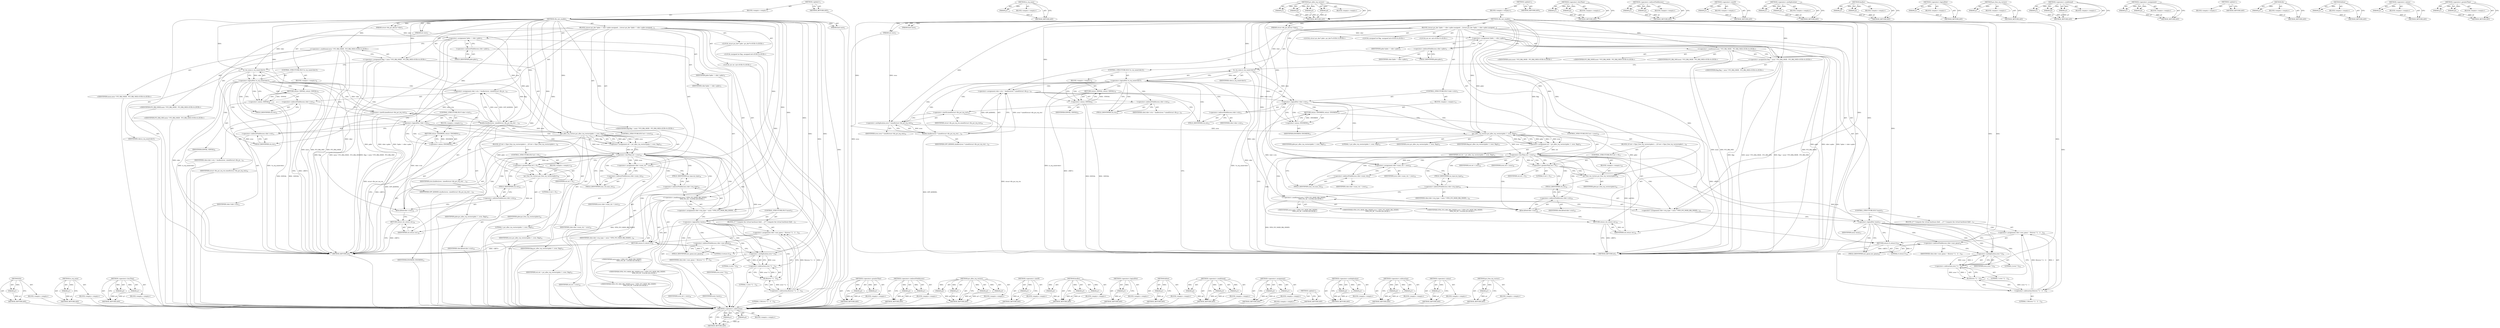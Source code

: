 digraph "pci_free_irq_vectors" {
vulnerable_204 [label=<(METHOD,&lt;operator&gt;.subtraction)>];
vulnerable_205 [label=<(PARAM,p1)>];
vulnerable_206 [label=<(PARAM,p2)>];
vulnerable_207 [label=<(BLOCK,&lt;empty&gt;,&lt;empty&gt;)>];
vulnerable_208 [label=<(METHOD_RETURN,ANY)>];
vulnerable_157 [label=<(METHOD,is_irq_none)>];
vulnerable_158 [label=<(PARAM,p1)>];
vulnerable_159 [label=<(BLOCK,&lt;empty&gt;,&lt;empty&gt;)>];
vulnerable_160 [label=<(METHOD_RETURN,ANY)>];
vulnerable_179 [label=<(METHOD,pci_alloc_irq_vectors)>];
vulnerable_180 [label=<(PARAM,p1)>];
vulnerable_181 [label=<(PARAM,p2)>];
vulnerable_182 [label=<(PARAM,p3)>];
vulnerable_183 [label=<(PARAM,p4)>];
vulnerable_184 [label=<(BLOCK,&lt;empty&gt;,&lt;empty&gt;)>];
vulnerable_185 [label=<(METHOD_RETURN,ANY)>];
vulnerable_6 [label=<(METHOD,&lt;global&gt;)<SUB>1</SUB>>];
vulnerable_7 [label=<(BLOCK,&lt;empty&gt;,&lt;empty&gt;)<SUB>1</SUB>>];
vulnerable_8 [label=<(METHOD,vfio_msi_enable)<SUB>1</SUB>>];
vulnerable_9 [label=<(PARAM,struct vfio_pci_device *vdev)<SUB>1</SUB>>];
vulnerable_10 [label=<(PARAM,int nvec)<SUB>1</SUB>>];
vulnerable_11 [label=<(PARAM,bool msix)<SUB>1</SUB>>];
vulnerable_12 [label=<(BLOCK,{
	struct pci_dev *pdev = vdev-&gt;pdev;
	unsigned...,{
	struct pci_dev *pdev = vdev-&gt;pdev;
	unsigned...)<SUB>2</SUB>>];
vulnerable_13 [label="<(LOCAL,struct pci_dev* pdev: pci_dev*)<SUB>3</SUB>>"];
vulnerable_14 [label=<(&lt;operator&gt;.assignment,*pdev = vdev-&gt;pdev)<SUB>3</SUB>>];
vulnerable_15 [label=<(IDENTIFIER,pdev,*pdev = vdev-&gt;pdev)<SUB>3</SUB>>];
vulnerable_16 [label=<(&lt;operator&gt;.indirectFieldAccess,vdev-&gt;pdev)<SUB>3</SUB>>];
vulnerable_17 [label=<(IDENTIFIER,vdev,*pdev = vdev-&gt;pdev)<SUB>3</SUB>>];
vulnerable_18 [label=<(FIELD_IDENTIFIER,pdev,pdev)<SUB>3</SUB>>];
vulnerable_19 [label="<(LOCAL,unsigned int flag: unsigned int)<SUB>4</SUB>>"];
vulnerable_20 [label="<(&lt;operator&gt;.assignment,flag = msix ? PCI_IRQ_MSIX : PCI_IRQ_MSI)<SUB>4</SUB>>"];
vulnerable_21 [label="<(IDENTIFIER,flag,flag = msix ? PCI_IRQ_MSIX : PCI_IRQ_MSI)<SUB>4</SUB>>"];
vulnerable_22 [label="<(&lt;operator&gt;.conditional,msix ? PCI_IRQ_MSIX : PCI_IRQ_MSI)<SUB>4</SUB>>"];
vulnerable_23 [label="<(IDENTIFIER,msix,msix ? PCI_IRQ_MSIX : PCI_IRQ_MSI)<SUB>4</SUB>>"];
vulnerable_24 [label="<(IDENTIFIER,PCI_IRQ_MSIX,msix ? PCI_IRQ_MSIX : PCI_IRQ_MSI)<SUB>4</SUB>>"];
vulnerable_25 [label="<(IDENTIFIER,PCI_IRQ_MSI,msix ? PCI_IRQ_MSIX : PCI_IRQ_MSI)<SUB>4</SUB>>"];
vulnerable_26 [label="<(LOCAL,int ret: int)<SUB>5</SUB>>"];
vulnerable_27 [label=<(CONTROL_STRUCTURE,IF,if (!is_irq_none(vdev)))<SUB>7</SUB>>];
vulnerable_28 [label=<(&lt;operator&gt;.logicalNot,!is_irq_none(vdev))<SUB>7</SUB>>];
vulnerable_29 [label=<(is_irq_none,is_irq_none(vdev))<SUB>7</SUB>>];
vulnerable_30 [label=<(IDENTIFIER,vdev,is_irq_none(vdev))<SUB>7</SUB>>];
vulnerable_31 [label=<(BLOCK,&lt;empty&gt;,&lt;empty&gt;)<SUB>8</SUB>>];
vulnerable_32 [label=<(RETURN,return -EINVAL;,return -EINVAL;)<SUB>8</SUB>>];
vulnerable_33 [label=<(&lt;operator&gt;.minus,-EINVAL)<SUB>8</SUB>>];
vulnerable_34 [label=<(IDENTIFIER,EINVAL,-EINVAL)<SUB>8</SUB>>];
vulnerable_35 [label=<(&lt;operator&gt;.assignment,vdev-&gt;ctx = kzalloc(nvec * sizeof(struct vfio_p...)<SUB>10</SUB>>];
vulnerable_36 [label=<(&lt;operator&gt;.indirectFieldAccess,vdev-&gt;ctx)<SUB>10</SUB>>];
vulnerable_37 [label=<(IDENTIFIER,vdev,vdev-&gt;ctx = kzalloc(nvec * sizeof(struct vfio_p...)<SUB>10</SUB>>];
vulnerable_38 [label=<(FIELD_IDENTIFIER,ctx,ctx)<SUB>10</SUB>>];
vulnerable_39 [label=<(kzalloc,kzalloc(nvec * sizeof(struct vfio_pci_irq_ctx),...)<SUB>10</SUB>>];
vulnerable_40 [label=<(&lt;operator&gt;.multiplication,nvec * sizeof(struct vfio_pci_irq_ctx))<SUB>10</SUB>>];
vulnerable_41 [label=<(IDENTIFIER,nvec,nvec * sizeof(struct vfio_pci_irq_ctx))<SUB>10</SUB>>];
vulnerable_42 [label=<(&lt;operator&gt;.sizeOf,sizeof(struct vfio_pci_irq_ctx))<SUB>10</SUB>>];
vulnerable_43 [label=<(IDENTIFIER,struct vfio_pci_irq_ctx,sizeof(struct vfio_pci_irq_ctx))<SUB>10</SUB>>];
vulnerable_44 [label=<(IDENTIFIER,GFP_KERNEL,kzalloc(nvec * sizeof(struct vfio_pci_irq_ctx),...)<SUB>10</SUB>>];
vulnerable_45 [label=<(CONTROL_STRUCTURE,IF,if (!vdev-&gt;ctx))<SUB>11</SUB>>];
vulnerable_46 [label=<(&lt;operator&gt;.logicalNot,!vdev-&gt;ctx)<SUB>11</SUB>>];
vulnerable_47 [label=<(&lt;operator&gt;.indirectFieldAccess,vdev-&gt;ctx)<SUB>11</SUB>>];
vulnerable_48 [label=<(IDENTIFIER,vdev,!vdev-&gt;ctx)<SUB>11</SUB>>];
vulnerable_49 [label=<(FIELD_IDENTIFIER,ctx,ctx)<SUB>11</SUB>>];
vulnerable_50 [label=<(BLOCK,&lt;empty&gt;,&lt;empty&gt;)<SUB>12</SUB>>];
vulnerable_51 [label=<(RETURN,return -ENOMEM;,return -ENOMEM;)<SUB>12</SUB>>];
vulnerable_52 [label=<(&lt;operator&gt;.minus,-ENOMEM)<SUB>12</SUB>>];
vulnerable_53 [label=<(IDENTIFIER,ENOMEM,-ENOMEM)<SUB>12</SUB>>];
vulnerable_54 [label=<(&lt;operator&gt;.assignment,ret = pci_alloc_irq_vectors(pdev, 1, nvec, flag))<SUB>15</SUB>>];
vulnerable_55 [label=<(IDENTIFIER,ret,ret = pci_alloc_irq_vectors(pdev, 1, nvec, flag))<SUB>15</SUB>>];
vulnerable_56 [label=<(pci_alloc_irq_vectors,pci_alloc_irq_vectors(pdev, 1, nvec, flag))<SUB>15</SUB>>];
vulnerable_57 [label=<(IDENTIFIER,pdev,pci_alloc_irq_vectors(pdev, 1, nvec, flag))<SUB>15</SUB>>];
vulnerable_58 [label=<(LITERAL,1,pci_alloc_irq_vectors(pdev, 1, nvec, flag))<SUB>15</SUB>>];
vulnerable_59 [label=<(IDENTIFIER,nvec,pci_alloc_irq_vectors(pdev, 1, nvec, flag))<SUB>15</SUB>>];
vulnerable_60 [label=<(IDENTIFIER,flag,pci_alloc_irq_vectors(pdev, 1, nvec, flag))<SUB>15</SUB>>];
vulnerable_61 [label=<(CONTROL_STRUCTURE,IF,if (ret &lt; nvec))<SUB>16</SUB>>];
vulnerable_62 [label=<(&lt;operator&gt;.lessThan,ret &lt; nvec)<SUB>16</SUB>>];
vulnerable_63 [label=<(IDENTIFIER,ret,ret &lt; nvec)<SUB>16</SUB>>];
vulnerable_64 [label=<(IDENTIFIER,nvec,ret &lt; nvec)<SUB>16</SUB>>];
vulnerable_65 [label=<(BLOCK,{
		if (ret &gt; 0)
			pci_free_irq_vectors(pdev);...,{
		if (ret &gt; 0)
			pci_free_irq_vectors(pdev);...)<SUB>16</SUB>>];
vulnerable_66 [label=<(CONTROL_STRUCTURE,IF,if (ret &gt; 0))<SUB>17</SUB>>];
vulnerable_67 [label=<(&lt;operator&gt;.greaterThan,ret &gt; 0)<SUB>17</SUB>>];
vulnerable_68 [label=<(IDENTIFIER,ret,ret &gt; 0)<SUB>17</SUB>>];
vulnerable_69 [label=<(LITERAL,0,ret &gt; 0)<SUB>17</SUB>>];
vulnerable_70 [label=<(BLOCK,&lt;empty&gt;,&lt;empty&gt;)<SUB>18</SUB>>];
vulnerable_71 [label=<(pci_free_irq_vectors,pci_free_irq_vectors(pdev))<SUB>18</SUB>>];
vulnerable_72 [label=<(IDENTIFIER,pdev,pci_free_irq_vectors(pdev))<SUB>18</SUB>>];
vulnerable_73 [label=<(kfree,kfree(vdev-&gt;ctx))<SUB>19</SUB>>];
vulnerable_74 [label=<(&lt;operator&gt;.indirectFieldAccess,vdev-&gt;ctx)<SUB>19</SUB>>];
vulnerable_75 [label=<(IDENTIFIER,vdev,kfree(vdev-&gt;ctx))<SUB>19</SUB>>];
vulnerable_76 [label=<(FIELD_IDENTIFIER,ctx,ctx)<SUB>19</SUB>>];
vulnerable_77 [label=<(RETURN,return ret;,return ret;)<SUB>20</SUB>>];
vulnerable_78 [label=<(IDENTIFIER,ret,return ret;)<SUB>20</SUB>>];
vulnerable_79 [label=<(&lt;operator&gt;.assignment,vdev-&gt;num_ctx = nvec)<SUB>23</SUB>>];
vulnerable_80 [label=<(&lt;operator&gt;.indirectFieldAccess,vdev-&gt;num_ctx)<SUB>23</SUB>>];
vulnerable_81 [label=<(IDENTIFIER,vdev,vdev-&gt;num_ctx = nvec)<SUB>23</SUB>>];
vulnerable_82 [label=<(FIELD_IDENTIFIER,num_ctx,num_ctx)<SUB>23</SUB>>];
vulnerable_83 [label=<(IDENTIFIER,nvec,vdev-&gt;num_ctx = nvec)<SUB>23</SUB>>];
vulnerable_84 [label=<(&lt;operator&gt;.assignment,vdev-&gt;irq_type = msix ? VFIO_PCI_MSIX_IRQ_INDEX...)<SUB>24</SUB>>];
vulnerable_85 [label=<(&lt;operator&gt;.indirectFieldAccess,vdev-&gt;irq_type)<SUB>24</SUB>>];
vulnerable_86 [label=<(IDENTIFIER,vdev,vdev-&gt;irq_type = msix ? VFIO_PCI_MSIX_IRQ_INDEX...)<SUB>24</SUB>>];
vulnerable_87 [label=<(FIELD_IDENTIFIER,irq_type,irq_type)<SUB>24</SUB>>];
vulnerable_88 [label="<(&lt;operator&gt;.conditional,msix ? VFIO_PCI_MSIX_IRQ_INDEX :
				VFIO_PCI_M...)<SUB>24</SUB>>"];
vulnerable_89 [label="<(IDENTIFIER,msix,msix ? VFIO_PCI_MSIX_IRQ_INDEX :
				VFIO_PCI_M...)<SUB>24</SUB>>"];
vulnerable_90 [label="<(IDENTIFIER,VFIO_PCI_MSIX_IRQ_INDEX,msix ? VFIO_PCI_MSIX_IRQ_INDEX :
				VFIO_PCI_M...)<SUB>24</SUB>>"];
vulnerable_91 [label="<(IDENTIFIER,VFIO_PCI_MSI_IRQ_INDEX,msix ? VFIO_PCI_MSIX_IRQ_INDEX :
				VFIO_PCI_M...)<SUB>25</SUB>>"];
vulnerable_92 [label=<(CONTROL_STRUCTURE,IF,if (!msix))<SUB>27</SUB>>];
vulnerable_93 [label=<(&lt;operator&gt;.logicalNot,!msix)<SUB>27</SUB>>];
vulnerable_94 [label=<(IDENTIFIER,msix,!msix)<SUB>27</SUB>>];
vulnerable_95 [label=<(BLOCK,{
		/*
		 * Compute the virtual hardware field ...,{
		/*
		 * Compute the virtual hardware field ...)<SUB>27</SUB>>];
vulnerable_96 [label=<(&lt;operator&gt;.assignment,vdev-&gt;msi_qmax = fls(nvec * 2 - 1) - 1)<SUB>32</SUB>>];
vulnerable_97 [label=<(&lt;operator&gt;.indirectFieldAccess,vdev-&gt;msi_qmax)<SUB>32</SUB>>];
vulnerable_98 [label=<(IDENTIFIER,vdev,vdev-&gt;msi_qmax = fls(nvec * 2 - 1) - 1)<SUB>32</SUB>>];
vulnerable_99 [label=<(FIELD_IDENTIFIER,msi_qmax,msi_qmax)<SUB>32</SUB>>];
vulnerable_100 [label=<(&lt;operator&gt;.subtraction,fls(nvec * 2 - 1) - 1)<SUB>32</SUB>>];
vulnerable_101 [label=<(fls,fls(nvec * 2 - 1))<SUB>32</SUB>>];
vulnerable_102 [label=<(&lt;operator&gt;.subtraction,nvec * 2 - 1)<SUB>32</SUB>>];
vulnerable_103 [label=<(&lt;operator&gt;.multiplication,nvec * 2)<SUB>32</SUB>>];
vulnerable_104 [label=<(IDENTIFIER,nvec,nvec * 2)<SUB>32</SUB>>];
vulnerable_105 [label=<(LITERAL,2,nvec * 2)<SUB>32</SUB>>];
vulnerable_106 [label=<(LITERAL,1,nvec * 2 - 1)<SUB>32</SUB>>];
vulnerable_107 [label=<(LITERAL,1,fls(nvec * 2 - 1) - 1)<SUB>32</SUB>>];
vulnerable_108 [label=<(RETURN,return 0;,return 0;)<SUB>35</SUB>>];
vulnerable_109 [label=<(LITERAL,0,return 0;)<SUB>35</SUB>>];
vulnerable_110 [label=<(METHOD_RETURN,int)<SUB>1</SUB>>];
vulnerable_112 [label=<(METHOD_RETURN,ANY)<SUB>1</SUB>>];
vulnerable_186 [label=<(METHOD,&lt;operator&gt;.lessThan)>];
vulnerable_187 [label=<(PARAM,p1)>];
vulnerable_188 [label=<(PARAM,p2)>];
vulnerable_189 [label=<(BLOCK,&lt;empty&gt;,&lt;empty&gt;)>];
vulnerable_190 [label=<(METHOD_RETURN,ANY)>];
vulnerable_142 [label=<(METHOD,&lt;operator&gt;.indirectFieldAccess)>];
vulnerable_143 [label=<(PARAM,p1)>];
vulnerable_144 [label=<(PARAM,p2)>];
vulnerable_145 [label=<(BLOCK,&lt;empty&gt;,&lt;empty&gt;)>];
vulnerable_146 [label=<(METHOD_RETURN,ANY)>];
vulnerable_175 [label=<(METHOD,&lt;operator&gt;.sizeOf)>];
vulnerable_176 [label=<(PARAM,p1)>];
vulnerable_177 [label=<(BLOCK,&lt;empty&gt;,&lt;empty&gt;)>];
vulnerable_178 [label=<(METHOD_RETURN,ANY)>];
vulnerable_170 [label=<(METHOD,&lt;operator&gt;.multiplication)>];
vulnerable_171 [label=<(PARAM,p1)>];
vulnerable_172 [label=<(PARAM,p2)>];
vulnerable_173 [label=<(BLOCK,&lt;empty&gt;,&lt;empty&gt;)>];
vulnerable_174 [label=<(METHOD_RETURN,ANY)>];
vulnerable_165 [label=<(METHOD,kzalloc)>];
vulnerable_166 [label=<(PARAM,p1)>];
vulnerable_167 [label=<(PARAM,p2)>];
vulnerable_168 [label=<(BLOCK,&lt;empty&gt;,&lt;empty&gt;)>];
vulnerable_169 [label=<(METHOD_RETURN,ANY)>];
vulnerable_153 [label=<(METHOD,&lt;operator&gt;.logicalNot)>];
vulnerable_154 [label=<(PARAM,p1)>];
vulnerable_155 [label=<(BLOCK,&lt;empty&gt;,&lt;empty&gt;)>];
vulnerable_156 [label=<(METHOD_RETURN,ANY)>];
vulnerable_196 [label=<(METHOD,pci_free_irq_vectors)>];
vulnerable_197 [label=<(PARAM,p1)>];
vulnerable_198 [label=<(BLOCK,&lt;empty&gt;,&lt;empty&gt;)>];
vulnerable_199 [label=<(METHOD_RETURN,ANY)>];
vulnerable_147 [label=<(METHOD,&lt;operator&gt;.conditional)>];
vulnerable_148 [label=<(PARAM,p1)>];
vulnerable_149 [label=<(PARAM,p2)>];
vulnerable_150 [label=<(PARAM,p3)>];
vulnerable_151 [label=<(BLOCK,&lt;empty&gt;,&lt;empty&gt;)>];
vulnerable_152 [label=<(METHOD_RETURN,ANY)>];
vulnerable_137 [label=<(METHOD,&lt;operator&gt;.assignment)>];
vulnerable_138 [label=<(PARAM,p1)>];
vulnerable_139 [label=<(PARAM,p2)>];
vulnerable_140 [label=<(BLOCK,&lt;empty&gt;,&lt;empty&gt;)>];
vulnerable_141 [label=<(METHOD_RETURN,ANY)>];
vulnerable_131 [label=<(METHOD,&lt;global&gt;)<SUB>1</SUB>>];
vulnerable_132 [label=<(BLOCK,&lt;empty&gt;,&lt;empty&gt;)>];
vulnerable_133 [label=<(METHOD_RETURN,ANY)>];
vulnerable_209 [label=<(METHOD,fls)>];
vulnerable_210 [label=<(PARAM,p1)>];
vulnerable_211 [label=<(BLOCK,&lt;empty&gt;,&lt;empty&gt;)>];
vulnerable_212 [label=<(METHOD_RETURN,ANY)>];
vulnerable_200 [label=<(METHOD,kfree)>];
vulnerable_201 [label=<(PARAM,p1)>];
vulnerable_202 [label=<(BLOCK,&lt;empty&gt;,&lt;empty&gt;)>];
vulnerable_203 [label=<(METHOD_RETURN,ANY)>];
vulnerable_161 [label=<(METHOD,&lt;operator&gt;.minus)>];
vulnerable_162 [label=<(PARAM,p1)>];
vulnerable_163 [label=<(BLOCK,&lt;empty&gt;,&lt;empty&gt;)>];
vulnerable_164 [label=<(METHOD_RETURN,ANY)>];
vulnerable_191 [label=<(METHOD,&lt;operator&gt;.greaterThan)>];
vulnerable_192 [label=<(PARAM,p1)>];
vulnerable_193 [label=<(PARAM,p2)>];
vulnerable_194 [label=<(BLOCK,&lt;empty&gt;,&lt;empty&gt;)>];
vulnerable_195 [label=<(METHOD_RETURN,ANY)>];
fixed_204 [label=<(METHOD,fls)>];
fixed_205 [label=<(PARAM,p1)>];
fixed_206 [label=<(BLOCK,&lt;empty&gt;,&lt;empty&gt;)>];
fixed_207 [label=<(METHOD_RETURN,ANY)>];
fixed_156 [label=<(METHOD,is_irq_none)>];
fixed_157 [label=<(PARAM,p1)>];
fixed_158 [label=<(BLOCK,&lt;empty&gt;,&lt;empty&gt;)>];
fixed_159 [label=<(METHOD_RETURN,ANY)>];
fixed_181 [label=<(METHOD,&lt;operator&gt;.lessThan)>];
fixed_182 [label=<(PARAM,p1)>];
fixed_183 [label=<(PARAM,p2)>];
fixed_184 [label=<(BLOCK,&lt;empty&gt;,&lt;empty&gt;)>];
fixed_185 [label=<(METHOD_RETURN,ANY)>];
fixed_6 [label=<(METHOD,&lt;global&gt;)<SUB>1</SUB>>];
fixed_7 [label=<(BLOCK,&lt;empty&gt;,&lt;empty&gt;)<SUB>1</SUB>>];
fixed_8 [label=<(METHOD,vfio_msi_enable)<SUB>1</SUB>>];
fixed_9 [label=<(PARAM,struct vfio_pci_device *vdev)<SUB>1</SUB>>];
fixed_10 [label=<(PARAM,int nvec)<SUB>1</SUB>>];
fixed_11 [label=<(PARAM,bool msix)<SUB>1</SUB>>];
fixed_12 [label=<(BLOCK,{
	struct pci_dev *pdev = vdev-&gt;pdev;
	unsigned...,{
	struct pci_dev *pdev = vdev-&gt;pdev;
	unsigned...)<SUB>2</SUB>>];
fixed_13 [label="<(LOCAL,struct pci_dev* pdev: pci_dev*)<SUB>3</SUB>>"];
fixed_14 [label=<(&lt;operator&gt;.assignment,*pdev = vdev-&gt;pdev)<SUB>3</SUB>>];
fixed_15 [label=<(IDENTIFIER,pdev,*pdev = vdev-&gt;pdev)<SUB>3</SUB>>];
fixed_16 [label=<(&lt;operator&gt;.indirectFieldAccess,vdev-&gt;pdev)<SUB>3</SUB>>];
fixed_17 [label=<(IDENTIFIER,vdev,*pdev = vdev-&gt;pdev)<SUB>3</SUB>>];
fixed_18 [label=<(FIELD_IDENTIFIER,pdev,pdev)<SUB>3</SUB>>];
fixed_19 [label="<(LOCAL,unsigned int flag: unsigned int)<SUB>4</SUB>>"];
fixed_20 [label="<(&lt;operator&gt;.assignment,flag = msix ? PCI_IRQ_MSIX : PCI_IRQ_MSI)<SUB>4</SUB>>"];
fixed_21 [label="<(IDENTIFIER,flag,flag = msix ? PCI_IRQ_MSIX : PCI_IRQ_MSI)<SUB>4</SUB>>"];
fixed_22 [label="<(&lt;operator&gt;.conditional,msix ? PCI_IRQ_MSIX : PCI_IRQ_MSI)<SUB>4</SUB>>"];
fixed_23 [label="<(IDENTIFIER,msix,msix ? PCI_IRQ_MSIX : PCI_IRQ_MSI)<SUB>4</SUB>>"];
fixed_24 [label="<(IDENTIFIER,PCI_IRQ_MSIX,msix ? PCI_IRQ_MSIX : PCI_IRQ_MSI)<SUB>4</SUB>>"];
fixed_25 [label="<(IDENTIFIER,PCI_IRQ_MSI,msix ? PCI_IRQ_MSIX : PCI_IRQ_MSI)<SUB>4</SUB>>"];
fixed_26 [label="<(LOCAL,int ret: int)<SUB>5</SUB>>"];
fixed_27 [label=<(CONTROL_STRUCTURE,IF,if (!is_irq_none(vdev)))<SUB>7</SUB>>];
fixed_28 [label=<(&lt;operator&gt;.logicalNot,!is_irq_none(vdev))<SUB>7</SUB>>];
fixed_29 [label=<(is_irq_none,is_irq_none(vdev))<SUB>7</SUB>>];
fixed_30 [label=<(IDENTIFIER,vdev,is_irq_none(vdev))<SUB>7</SUB>>];
fixed_31 [label=<(BLOCK,&lt;empty&gt;,&lt;empty&gt;)<SUB>8</SUB>>];
fixed_32 [label=<(RETURN,return -EINVAL;,return -EINVAL;)<SUB>8</SUB>>];
fixed_33 [label=<(&lt;operator&gt;.minus,-EINVAL)<SUB>8</SUB>>];
fixed_34 [label=<(IDENTIFIER,EINVAL,-EINVAL)<SUB>8</SUB>>];
fixed_35 [label=<(&lt;operator&gt;.assignment,vdev-&gt;ctx = kcalloc(nvec, sizeof(struct vfio_pc...)<SUB>10</SUB>>];
fixed_36 [label=<(&lt;operator&gt;.indirectFieldAccess,vdev-&gt;ctx)<SUB>10</SUB>>];
fixed_37 [label=<(IDENTIFIER,vdev,vdev-&gt;ctx = kcalloc(nvec, sizeof(struct vfio_pc...)<SUB>10</SUB>>];
fixed_38 [label=<(FIELD_IDENTIFIER,ctx,ctx)<SUB>10</SUB>>];
fixed_39 [label=<(kcalloc,kcalloc(nvec, sizeof(struct vfio_pci_irq_ctx), ...)<SUB>10</SUB>>];
fixed_40 [label=<(IDENTIFIER,nvec,kcalloc(nvec, sizeof(struct vfio_pci_irq_ctx), ...)<SUB>10</SUB>>];
fixed_41 [label=<(&lt;operator&gt;.sizeOf,sizeof(struct vfio_pci_irq_ctx))<SUB>10</SUB>>];
fixed_42 [label=<(IDENTIFIER,struct vfio_pci_irq_ctx,sizeof(struct vfio_pci_irq_ctx))<SUB>10</SUB>>];
fixed_43 [label=<(IDENTIFIER,GFP_KERNEL,kcalloc(nvec, sizeof(struct vfio_pci_irq_ctx), ...)<SUB>10</SUB>>];
fixed_44 [label=<(CONTROL_STRUCTURE,IF,if (!vdev-&gt;ctx))<SUB>11</SUB>>];
fixed_45 [label=<(&lt;operator&gt;.logicalNot,!vdev-&gt;ctx)<SUB>11</SUB>>];
fixed_46 [label=<(&lt;operator&gt;.indirectFieldAccess,vdev-&gt;ctx)<SUB>11</SUB>>];
fixed_47 [label=<(IDENTIFIER,vdev,!vdev-&gt;ctx)<SUB>11</SUB>>];
fixed_48 [label=<(FIELD_IDENTIFIER,ctx,ctx)<SUB>11</SUB>>];
fixed_49 [label=<(BLOCK,&lt;empty&gt;,&lt;empty&gt;)<SUB>12</SUB>>];
fixed_50 [label=<(RETURN,return -ENOMEM;,return -ENOMEM;)<SUB>12</SUB>>];
fixed_51 [label=<(&lt;operator&gt;.minus,-ENOMEM)<SUB>12</SUB>>];
fixed_52 [label=<(IDENTIFIER,ENOMEM,-ENOMEM)<SUB>12</SUB>>];
fixed_53 [label=<(&lt;operator&gt;.assignment,ret = pci_alloc_irq_vectors(pdev, 1, nvec, flag))<SUB>15</SUB>>];
fixed_54 [label=<(IDENTIFIER,ret,ret = pci_alloc_irq_vectors(pdev, 1, nvec, flag))<SUB>15</SUB>>];
fixed_55 [label=<(pci_alloc_irq_vectors,pci_alloc_irq_vectors(pdev, 1, nvec, flag))<SUB>15</SUB>>];
fixed_56 [label=<(IDENTIFIER,pdev,pci_alloc_irq_vectors(pdev, 1, nvec, flag))<SUB>15</SUB>>];
fixed_57 [label=<(LITERAL,1,pci_alloc_irq_vectors(pdev, 1, nvec, flag))<SUB>15</SUB>>];
fixed_58 [label=<(IDENTIFIER,nvec,pci_alloc_irq_vectors(pdev, 1, nvec, flag))<SUB>15</SUB>>];
fixed_59 [label=<(IDENTIFIER,flag,pci_alloc_irq_vectors(pdev, 1, nvec, flag))<SUB>15</SUB>>];
fixed_60 [label=<(CONTROL_STRUCTURE,IF,if (ret &lt; nvec))<SUB>16</SUB>>];
fixed_61 [label=<(&lt;operator&gt;.lessThan,ret &lt; nvec)<SUB>16</SUB>>];
fixed_62 [label=<(IDENTIFIER,ret,ret &lt; nvec)<SUB>16</SUB>>];
fixed_63 [label=<(IDENTIFIER,nvec,ret &lt; nvec)<SUB>16</SUB>>];
fixed_64 [label=<(BLOCK,{
		if (ret &gt; 0)
			pci_free_irq_vectors(pdev);...,{
		if (ret &gt; 0)
			pci_free_irq_vectors(pdev);...)<SUB>16</SUB>>];
fixed_65 [label=<(CONTROL_STRUCTURE,IF,if (ret &gt; 0))<SUB>17</SUB>>];
fixed_66 [label=<(&lt;operator&gt;.greaterThan,ret &gt; 0)<SUB>17</SUB>>];
fixed_67 [label=<(IDENTIFIER,ret,ret &gt; 0)<SUB>17</SUB>>];
fixed_68 [label=<(LITERAL,0,ret &gt; 0)<SUB>17</SUB>>];
fixed_69 [label=<(BLOCK,&lt;empty&gt;,&lt;empty&gt;)<SUB>18</SUB>>];
fixed_70 [label=<(pci_free_irq_vectors,pci_free_irq_vectors(pdev))<SUB>18</SUB>>];
fixed_71 [label=<(IDENTIFIER,pdev,pci_free_irq_vectors(pdev))<SUB>18</SUB>>];
fixed_72 [label=<(kfree,kfree(vdev-&gt;ctx))<SUB>19</SUB>>];
fixed_73 [label=<(&lt;operator&gt;.indirectFieldAccess,vdev-&gt;ctx)<SUB>19</SUB>>];
fixed_74 [label=<(IDENTIFIER,vdev,kfree(vdev-&gt;ctx))<SUB>19</SUB>>];
fixed_75 [label=<(FIELD_IDENTIFIER,ctx,ctx)<SUB>19</SUB>>];
fixed_76 [label=<(RETURN,return ret;,return ret;)<SUB>20</SUB>>];
fixed_77 [label=<(IDENTIFIER,ret,return ret;)<SUB>20</SUB>>];
fixed_78 [label=<(&lt;operator&gt;.assignment,vdev-&gt;num_ctx = nvec)<SUB>23</SUB>>];
fixed_79 [label=<(&lt;operator&gt;.indirectFieldAccess,vdev-&gt;num_ctx)<SUB>23</SUB>>];
fixed_80 [label=<(IDENTIFIER,vdev,vdev-&gt;num_ctx = nvec)<SUB>23</SUB>>];
fixed_81 [label=<(FIELD_IDENTIFIER,num_ctx,num_ctx)<SUB>23</SUB>>];
fixed_82 [label=<(IDENTIFIER,nvec,vdev-&gt;num_ctx = nvec)<SUB>23</SUB>>];
fixed_83 [label=<(&lt;operator&gt;.assignment,vdev-&gt;irq_type = msix ? VFIO_PCI_MSIX_IRQ_INDEX...)<SUB>24</SUB>>];
fixed_84 [label=<(&lt;operator&gt;.indirectFieldAccess,vdev-&gt;irq_type)<SUB>24</SUB>>];
fixed_85 [label=<(IDENTIFIER,vdev,vdev-&gt;irq_type = msix ? VFIO_PCI_MSIX_IRQ_INDEX...)<SUB>24</SUB>>];
fixed_86 [label=<(FIELD_IDENTIFIER,irq_type,irq_type)<SUB>24</SUB>>];
fixed_87 [label="<(&lt;operator&gt;.conditional,msix ? VFIO_PCI_MSIX_IRQ_INDEX :
				VFIO_PCI_M...)<SUB>24</SUB>>"];
fixed_88 [label="<(IDENTIFIER,msix,msix ? VFIO_PCI_MSIX_IRQ_INDEX :
				VFIO_PCI_M...)<SUB>24</SUB>>"];
fixed_89 [label="<(IDENTIFIER,VFIO_PCI_MSIX_IRQ_INDEX,msix ? VFIO_PCI_MSIX_IRQ_INDEX :
				VFIO_PCI_M...)<SUB>24</SUB>>"];
fixed_90 [label="<(IDENTIFIER,VFIO_PCI_MSI_IRQ_INDEX,msix ? VFIO_PCI_MSIX_IRQ_INDEX :
				VFIO_PCI_M...)<SUB>25</SUB>>"];
fixed_91 [label=<(CONTROL_STRUCTURE,IF,if (!msix))<SUB>27</SUB>>];
fixed_92 [label=<(&lt;operator&gt;.logicalNot,!msix)<SUB>27</SUB>>];
fixed_93 [label=<(IDENTIFIER,msix,!msix)<SUB>27</SUB>>];
fixed_94 [label=<(BLOCK,{
		/*
		 * Compute the virtual hardware field ...,{
		/*
		 * Compute the virtual hardware field ...)<SUB>27</SUB>>];
fixed_95 [label=<(&lt;operator&gt;.assignment,vdev-&gt;msi_qmax = fls(nvec * 2 - 1) - 1)<SUB>32</SUB>>];
fixed_96 [label=<(&lt;operator&gt;.indirectFieldAccess,vdev-&gt;msi_qmax)<SUB>32</SUB>>];
fixed_97 [label=<(IDENTIFIER,vdev,vdev-&gt;msi_qmax = fls(nvec * 2 - 1) - 1)<SUB>32</SUB>>];
fixed_98 [label=<(FIELD_IDENTIFIER,msi_qmax,msi_qmax)<SUB>32</SUB>>];
fixed_99 [label=<(&lt;operator&gt;.subtraction,fls(nvec * 2 - 1) - 1)<SUB>32</SUB>>];
fixed_100 [label=<(fls,fls(nvec * 2 - 1))<SUB>32</SUB>>];
fixed_101 [label=<(&lt;operator&gt;.subtraction,nvec * 2 - 1)<SUB>32</SUB>>];
fixed_102 [label=<(&lt;operator&gt;.multiplication,nvec * 2)<SUB>32</SUB>>];
fixed_103 [label=<(IDENTIFIER,nvec,nvec * 2)<SUB>32</SUB>>];
fixed_104 [label=<(LITERAL,2,nvec * 2)<SUB>32</SUB>>];
fixed_105 [label=<(LITERAL,1,nvec * 2 - 1)<SUB>32</SUB>>];
fixed_106 [label=<(LITERAL,1,fls(nvec * 2 - 1) - 1)<SUB>32</SUB>>];
fixed_107 [label=<(RETURN,return 0;,return 0;)<SUB>35</SUB>>];
fixed_108 [label=<(LITERAL,0,return 0;)<SUB>35</SUB>>];
fixed_109 [label=<(METHOD_RETURN,int)<SUB>1</SUB>>];
fixed_111 [label=<(METHOD_RETURN,ANY)<SUB>1</SUB>>];
fixed_186 [label=<(METHOD,&lt;operator&gt;.greaterThan)>];
fixed_187 [label=<(PARAM,p1)>];
fixed_188 [label=<(PARAM,p2)>];
fixed_189 [label=<(BLOCK,&lt;empty&gt;,&lt;empty&gt;)>];
fixed_190 [label=<(METHOD_RETURN,ANY)>];
fixed_141 [label=<(METHOD,&lt;operator&gt;.indirectFieldAccess)>];
fixed_142 [label=<(PARAM,p1)>];
fixed_143 [label=<(PARAM,p2)>];
fixed_144 [label=<(BLOCK,&lt;empty&gt;,&lt;empty&gt;)>];
fixed_145 [label=<(METHOD_RETURN,ANY)>];
fixed_174 [label=<(METHOD,pci_alloc_irq_vectors)>];
fixed_175 [label=<(PARAM,p1)>];
fixed_176 [label=<(PARAM,p2)>];
fixed_177 [label=<(PARAM,p3)>];
fixed_178 [label=<(PARAM,p4)>];
fixed_179 [label=<(BLOCK,&lt;empty&gt;,&lt;empty&gt;)>];
fixed_180 [label=<(METHOD_RETURN,ANY)>];
fixed_170 [label=<(METHOD,&lt;operator&gt;.sizeOf)>];
fixed_171 [label=<(PARAM,p1)>];
fixed_172 [label=<(BLOCK,&lt;empty&gt;,&lt;empty&gt;)>];
fixed_173 [label=<(METHOD_RETURN,ANY)>];
fixed_164 [label=<(METHOD,kcalloc)>];
fixed_165 [label=<(PARAM,p1)>];
fixed_166 [label=<(PARAM,p2)>];
fixed_167 [label=<(PARAM,p3)>];
fixed_168 [label=<(BLOCK,&lt;empty&gt;,&lt;empty&gt;)>];
fixed_169 [label=<(METHOD_RETURN,ANY)>];
fixed_152 [label=<(METHOD,&lt;operator&gt;.logicalNot)>];
fixed_153 [label=<(PARAM,p1)>];
fixed_154 [label=<(BLOCK,&lt;empty&gt;,&lt;empty&gt;)>];
fixed_155 [label=<(METHOD_RETURN,ANY)>];
fixed_195 [label=<(METHOD,kfree)>];
fixed_196 [label=<(PARAM,p1)>];
fixed_197 [label=<(BLOCK,&lt;empty&gt;,&lt;empty&gt;)>];
fixed_198 [label=<(METHOD_RETURN,ANY)>];
fixed_146 [label=<(METHOD,&lt;operator&gt;.conditional)>];
fixed_147 [label=<(PARAM,p1)>];
fixed_148 [label=<(PARAM,p2)>];
fixed_149 [label=<(PARAM,p3)>];
fixed_150 [label=<(BLOCK,&lt;empty&gt;,&lt;empty&gt;)>];
fixed_151 [label=<(METHOD_RETURN,ANY)>];
fixed_136 [label=<(METHOD,&lt;operator&gt;.assignment)>];
fixed_137 [label=<(PARAM,p1)>];
fixed_138 [label=<(PARAM,p2)>];
fixed_139 [label=<(BLOCK,&lt;empty&gt;,&lt;empty&gt;)>];
fixed_140 [label=<(METHOD_RETURN,ANY)>];
fixed_130 [label=<(METHOD,&lt;global&gt;)<SUB>1</SUB>>];
fixed_131 [label=<(BLOCK,&lt;empty&gt;,&lt;empty&gt;)>];
fixed_132 [label=<(METHOD_RETURN,ANY)>];
fixed_208 [label=<(METHOD,&lt;operator&gt;.multiplication)>];
fixed_209 [label=<(PARAM,p1)>];
fixed_210 [label=<(PARAM,p2)>];
fixed_211 [label=<(BLOCK,&lt;empty&gt;,&lt;empty&gt;)>];
fixed_212 [label=<(METHOD_RETURN,ANY)>];
fixed_199 [label=<(METHOD,&lt;operator&gt;.subtraction)>];
fixed_200 [label=<(PARAM,p1)>];
fixed_201 [label=<(PARAM,p2)>];
fixed_202 [label=<(BLOCK,&lt;empty&gt;,&lt;empty&gt;)>];
fixed_203 [label=<(METHOD_RETURN,ANY)>];
fixed_160 [label=<(METHOD,&lt;operator&gt;.minus)>];
fixed_161 [label=<(PARAM,p1)>];
fixed_162 [label=<(BLOCK,&lt;empty&gt;,&lt;empty&gt;)>];
fixed_163 [label=<(METHOD_RETURN,ANY)>];
fixed_191 [label=<(METHOD,pci_free_irq_vectors)>];
fixed_192 [label=<(PARAM,p1)>];
fixed_193 [label=<(BLOCK,&lt;empty&gt;,&lt;empty&gt;)>];
fixed_194 [label=<(METHOD_RETURN,ANY)>];
vulnerable_204 -> vulnerable_205  [key=0, label="AST: "];
vulnerable_204 -> vulnerable_205  [key=1, label="DDG: "];
vulnerable_204 -> vulnerable_207  [key=0, label="AST: "];
vulnerable_204 -> vulnerable_206  [key=0, label="AST: "];
vulnerable_204 -> vulnerable_206  [key=1, label="DDG: "];
vulnerable_204 -> vulnerable_208  [key=0, label="AST: "];
vulnerable_204 -> vulnerable_208  [key=1, label="CFG: "];
vulnerable_205 -> vulnerable_208  [key=0, label="DDG: p1"];
vulnerable_206 -> vulnerable_208  [key=0, label="DDG: p2"];
vulnerable_157 -> vulnerable_158  [key=0, label="AST: "];
vulnerable_157 -> vulnerable_158  [key=1, label="DDG: "];
vulnerable_157 -> vulnerable_159  [key=0, label="AST: "];
vulnerable_157 -> vulnerable_160  [key=0, label="AST: "];
vulnerable_157 -> vulnerable_160  [key=1, label="CFG: "];
vulnerable_158 -> vulnerable_160  [key=0, label="DDG: p1"];
vulnerable_179 -> vulnerable_180  [key=0, label="AST: "];
vulnerable_179 -> vulnerable_180  [key=1, label="DDG: "];
vulnerable_179 -> vulnerable_184  [key=0, label="AST: "];
vulnerable_179 -> vulnerable_181  [key=0, label="AST: "];
vulnerable_179 -> vulnerable_181  [key=1, label="DDG: "];
vulnerable_179 -> vulnerable_185  [key=0, label="AST: "];
vulnerable_179 -> vulnerable_185  [key=1, label="CFG: "];
vulnerable_179 -> vulnerable_182  [key=0, label="AST: "];
vulnerable_179 -> vulnerable_182  [key=1, label="DDG: "];
vulnerable_179 -> vulnerable_183  [key=0, label="AST: "];
vulnerable_179 -> vulnerable_183  [key=1, label="DDG: "];
vulnerable_180 -> vulnerable_185  [key=0, label="DDG: p1"];
vulnerable_181 -> vulnerable_185  [key=0, label="DDG: p2"];
vulnerable_182 -> vulnerable_185  [key=0, label="DDG: p3"];
vulnerable_183 -> vulnerable_185  [key=0, label="DDG: p4"];
vulnerable_6 -> vulnerable_7  [key=0, label="AST: "];
vulnerable_6 -> vulnerable_112  [key=0, label="AST: "];
vulnerable_6 -> vulnerable_112  [key=1, label="CFG: "];
vulnerable_7 -> vulnerable_8  [key=0, label="AST: "];
vulnerable_8 -> vulnerable_9  [key=0, label="AST: "];
vulnerable_8 -> vulnerable_9  [key=1, label="DDG: "];
vulnerable_8 -> vulnerable_10  [key=0, label="AST: "];
vulnerable_8 -> vulnerable_10  [key=1, label="DDG: "];
vulnerable_8 -> vulnerable_11  [key=0, label="AST: "];
vulnerable_8 -> vulnerable_11  [key=1, label="DDG: "];
vulnerable_8 -> vulnerable_12  [key=0, label="AST: "];
vulnerable_8 -> vulnerable_110  [key=0, label="AST: "];
vulnerable_8 -> vulnerable_18  [key=0, label="CFG: "];
vulnerable_8 -> vulnerable_20  [key=0, label="DDG: "];
vulnerable_8 -> vulnerable_79  [key=0, label="DDG: "];
vulnerable_8 -> vulnerable_84  [key=0, label="DDG: "];
vulnerable_8 -> vulnerable_108  [key=0, label="DDG: "];
vulnerable_8 -> vulnerable_109  [key=0, label="DDG: "];
vulnerable_8 -> vulnerable_22  [key=0, label="DDG: "];
vulnerable_8 -> vulnerable_39  [key=0, label="DDG: "];
vulnerable_8 -> vulnerable_56  [key=0, label="DDG: "];
vulnerable_8 -> vulnerable_62  [key=0, label="DDG: "];
vulnerable_8 -> vulnerable_88  [key=0, label="DDG: "];
vulnerable_8 -> vulnerable_93  [key=0, label="DDG: "];
vulnerable_8 -> vulnerable_29  [key=0, label="DDG: "];
vulnerable_8 -> vulnerable_40  [key=0, label="DDG: "];
vulnerable_8 -> vulnerable_78  [key=0, label="DDG: "];
vulnerable_8 -> vulnerable_33  [key=0, label="DDG: "];
vulnerable_8 -> vulnerable_52  [key=0, label="DDG: "];
vulnerable_8 -> vulnerable_67  [key=0, label="DDG: "];
vulnerable_8 -> vulnerable_100  [key=0, label="DDG: "];
vulnerable_8 -> vulnerable_71  [key=0, label="DDG: "];
vulnerable_8 -> vulnerable_102  [key=0, label="DDG: "];
vulnerable_8 -> vulnerable_103  [key=0, label="DDG: "];
vulnerable_9 -> vulnerable_14  [key=0, label="DDG: vdev"];
vulnerable_9 -> vulnerable_29  [key=0, label="DDG: vdev"];
vulnerable_10 -> vulnerable_110  [key=0, label="DDG: nvec"];
vulnerable_10 -> vulnerable_40  [key=0, label="DDG: nvec"];
vulnerable_12 -> vulnerable_13  [key=0, label="AST: "];
vulnerable_12 -> vulnerable_14  [key=0, label="AST: "];
vulnerable_12 -> vulnerable_19  [key=0, label="AST: "];
vulnerable_12 -> vulnerable_20  [key=0, label="AST: "];
vulnerable_12 -> vulnerable_26  [key=0, label="AST: "];
vulnerable_12 -> vulnerable_27  [key=0, label="AST: "];
vulnerable_12 -> vulnerable_35  [key=0, label="AST: "];
vulnerable_12 -> vulnerable_45  [key=0, label="AST: "];
vulnerable_12 -> vulnerable_54  [key=0, label="AST: "];
vulnerable_12 -> vulnerable_61  [key=0, label="AST: "];
vulnerable_12 -> vulnerable_79  [key=0, label="AST: "];
vulnerable_12 -> vulnerable_84  [key=0, label="AST: "];
vulnerable_12 -> vulnerable_92  [key=0, label="AST: "];
vulnerable_12 -> vulnerable_108  [key=0, label="AST: "];
vulnerable_14 -> vulnerable_15  [key=0, label="AST: "];
vulnerable_14 -> vulnerable_16  [key=0, label="AST: "];
vulnerable_14 -> vulnerable_22  [key=0, label="CFG: "];
vulnerable_14 -> vulnerable_110  [key=0, label="DDG: pdev"];
vulnerable_14 -> vulnerable_110  [key=1, label="DDG: vdev-&gt;pdev"];
vulnerable_14 -> vulnerable_110  [key=2, label="DDG: *pdev = vdev-&gt;pdev"];
vulnerable_14 -> vulnerable_56  [key=0, label="DDG: pdev"];
vulnerable_16 -> vulnerable_17  [key=0, label="AST: "];
vulnerable_16 -> vulnerable_18  [key=0, label="AST: "];
vulnerable_16 -> vulnerable_14  [key=0, label="CFG: "];
vulnerable_18 -> vulnerable_16  [key=0, label="CFG: "];
vulnerable_20 -> vulnerable_21  [key=0, label="AST: "];
vulnerable_20 -> vulnerable_22  [key=0, label="AST: "];
vulnerable_20 -> vulnerable_29  [key=0, label="CFG: "];
vulnerable_20 -> vulnerable_110  [key=0, label="DDG: flag"];
vulnerable_20 -> vulnerable_110  [key=1, label="DDG: msix ? PCI_IRQ_MSIX : PCI_IRQ_MSI"];
vulnerable_20 -> vulnerable_110  [key=2, label="DDG: flag = msix ? PCI_IRQ_MSIX : PCI_IRQ_MSI"];
vulnerable_20 -> vulnerable_56  [key=0, label="DDG: flag"];
vulnerable_22 -> vulnerable_23  [key=0, label="AST: "];
vulnerable_22 -> vulnerable_24  [key=0, label="AST: "];
vulnerable_22 -> vulnerable_25  [key=0, label="AST: "];
vulnerable_22 -> vulnerable_20  [key=0, label="CFG: "];
vulnerable_22 -> vulnerable_110  [key=0, label="DDG: msix"];
vulnerable_22 -> vulnerable_110  [key=1, label="DDG: PCI_IRQ_MSI"];
vulnerable_22 -> vulnerable_110  [key=2, label="DDG: PCI_IRQ_MSIX"];
vulnerable_27 -> vulnerable_28  [key=0, label="AST: "];
vulnerable_27 -> vulnerable_31  [key=0, label="AST: "];
vulnerable_28 -> vulnerable_29  [key=0, label="AST: "];
vulnerable_28 -> vulnerable_33  [key=0, label="CFG: "];
vulnerable_28 -> vulnerable_33  [key=1, label="CDG: "];
vulnerable_28 -> vulnerable_38  [key=0, label="CFG: "];
vulnerable_28 -> vulnerable_38  [key=1, label="CDG: "];
vulnerable_28 -> vulnerable_110  [key=0, label="DDG: is_irq_none(vdev)"];
vulnerable_28 -> vulnerable_110  [key=1, label="DDG: !is_irq_none(vdev)"];
vulnerable_28 -> vulnerable_47  [key=0, label="CDG: "];
vulnerable_28 -> vulnerable_32  [key=0, label="CDG: "];
vulnerable_28 -> vulnerable_49  [key=0, label="CDG: "];
vulnerable_28 -> vulnerable_42  [key=0, label="CDG: "];
vulnerable_28 -> vulnerable_46  [key=0, label="CDG: "];
vulnerable_28 -> vulnerable_40  [key=0, label="CDG: "];
vulnerable_28 -> vulnerable_35  [key=0, label="CDG: "];
vulnerable_28 -> vulnerable_36  [key=0, label="CDG: "];
vulnerable_28 -> vulnerable_39  [key=0, label="CDG: "];
vulnerable_29 -> vulnerable_30  [key=0, label="AST: "];
vulnerable_29 -> vulnerable_28  [key=0, label="CFG: "];
vulnerable_29 -> vulnerable_28  [key=1, label="DDG: vdev"];
vulnerable_29 -> vulnerable_110  [key=0, label="DDG: vdev"];
vulnerable_29 -> vulnerable_46  [key=0, label="DDG: vdev"];
vulnerable_29 -> vulnerable_73  [key=0, label="DDG: vdev"];
vulnerable_31 -> vulnerable_32  [key=0, label="AST: "];
vulnerable_32 -> vulnerable_33  [key=0, label="AST: "];
vulnerable_32 -> vulnerable_110  [key=0, label="CFG: "];
vulnerable_32 -> vulnerable_110  [key=1, label="DDG: &lt;RET&gt;"];
vulnerable_33 -> vulnerable_34  [key=0, label="AST: "];
vulnerable_33 -> vulnerable_32  [key=0, label="CFG: "];
vulnerable_33 -> vulnerable_32  [key=1, label="DDG: -EINVAL"];
vulnerable_33 -> vulnerable_110  [key=0, label="DDG: EINVAL"];
vulnerable_33 -> vulnerable_110  [key=1, label="DDG: -EINVAL"];
vulnerable_35 -> vulnerable_36  [key=0, label="AST: "];
vulnerable_35 -> vulnerable_39  [key=0, label="AST: "];
vulnerable_35 -> vulnerable_49  [key=0, label="CFG: "];
vulnerable_35 -> vulnerable_46  [key=0, label="DDG: vdev-&gt;ctx"];
vulnerable_36 -> vulnerable_37  [key=0, label="AST: "];
vulnerable_36 -> vulnerable_38  [key=0, label="AST: "];
vulnerable_36 -> vulnerable_42  [key=0, label="CFG: "];
vulnerable_38 -> vulnerable_36  [key=0, label="CFG: "];
vulnerable_39 -> vulnerable_40  [key=0, label="AST: "];
vulnerable_39 -> vulnerable_44  [key=0, label="AST: "];
vulnerable_39 -> vulnerable_35  [key=0, label="CFG: "];
vulnerable_39 -> vulnerable_35  [key=1, label="DDG: nvec * sizeof(struct vfio_pci_irq_ctx)"];
vulnerable_39 -> vulnerable_35  [key=2, label="DDG: GFP_KERNEL"];
vulnerable_39 -> vulnerable_110  [key=0, label="DDG: GFP_KERNEL"];
vulnerable_40 -> vulnerable_41  [key=0, label="AST: "];
vulnerable_40 -> vulnerable_42  [key=0, label="AST: "];
vulnerable_40 -> vulnerable_39  [key=0, label="CFG: "];
vulnerable_40 -> vulnerable_39  [key=1, label="DDG: nvec"];
vulnerable_40 -> vulnerable_56  [key=0, label="DDG: nvec"];
vulnerable_42 -> vulnerable_43  [key=0, label="AST: "];
vulnerable_42 -> vulnerable_40  [key=0, label="CFG: "];
vulnerable_42 -> vulnerable_110  [key=0, label="DDG: struct vfio_pci_irq_ctx"];
vulnerable_45 -> vulnerable_46  [key=0, label="AST: "];
vulnerable_45 -> vulnerable_50  [key=0, label="AST: "];
vulnerable_46 -> vulnerable_47  [key=0, label="AST: "];
vulnerable_46 -> vulnerable_52  [key=0, label="CFG: "];
vulnerable_46 -> vulnerable_52  [key=1, label="CDG: "];
vulnerable_46 -> vulnerable_56  [key=0, label="CFG: "];
vulnerable_46 -> vulnerable_56  [key=1, label="CDG: "];
vulnerable_46 -> vulnerable_73  [key=0, label="DDG: vdev-&gt;ctx"];
vulnerable_46 -> vulnerable_51  [key=0, label="CDG: "];
vulnerable_46 -> vulnerable_54  [key=0, label="CDG: "];
vulnerable_46 -> vulnerable_62  [key=0, label="CDG: "];
vulnerable_47 -> vulnerable_48  [key=0, label="AST: "];
vulnerable_47 -> vulnerable_49  [key=0, label="AST: "];
vulnerable_47 -> vulnerable_46  [key=0, label="CFG: "];
vulnerable_49 -> vulnerable_47  [key=0, label="CFG: "];
vulnerable_50 -> vulnerable_51  [key=0, label="AST: "];
vulnerable_51 -> vulnerable_52  [key=0, label="AST: "];
vulnerable_51 -> vulnerable_110  [key=0, label="CFG: "];
vulnerable_51 -> vulnerable_110  [key=1, label="DDG: &lt;RET&gt;"];
vulnerable_52 -> vulnerable_53  [key=0, label="AST: "];
vulnerable_52 -> vulnerable_51  [key=0, label="CFG: "];
vulnerable_52 -> vulnerable_51  [key=1, label="DDG: -ENOMEM"];
vulnerable_54 -> vulnerable_55  [key=0, label="AST: "];
vulnerable_54 -> vulnerable_56  [key=0, label="AST: "];
vulnerable_54 -> vulnerable_62  [key=0, label="CFG: "];
vulnerable_54 -> vulnerable_62  [key=1, label="DDG: ret"];
vulnerable_56 -> vulnerable_57  [key=0, label="AST: "];
vulnerable_56 -> vulnerable_58  [key=0, label="AST: "];
vulnerable_56 -> vulnerable_59  [key=0, label="AST: "];
vulnerable_56 -> vulnerable_60  [key=0, label="AST: "];
vulnerable_56 -> vulnerable_54  [key=0, label="CFG: "];
vulnerable_56 -> vulnerable_54  [key=1, label="DDG: pdev"];
vulnerable_56 -> vulnerable_54  [key=2, label="DDG: 1"];
vulnerable_56 -> vulnerable_54  [key=3, label="DDG: nvec"];
vulnerable_56 -> vulnerable_54  [key=4, label="DDG: flag"];
vulnerable_56 -> vulnerable_62  [key=0, label="DDG: nvec"];
vulnerable_56 -> vulnerable_71  [key=0, label="DDG: pdev"];
vulnerable_61 -> vulnerable_62  [key=0, label="AST: "];
vulnerable_61 -> vulnerable_65  [key=0, label="AST: "];
vulnerable_62 -> vulnerable_63  [key=0, label="AST: "];
vulnerable_62 -> vulnerable_64  [key=0, label="AST: "];
vulnerable_62 -> vulnerable_67  [key=0, label="CFG: "];
vulnerable_62 -> vulnerable_67  [key=1, label="DDG: ret"];
vulnerable_62 -> vulnerable_67  [key=2, label="CDG: "];
vulnerable_62 -> vulnerable_82  [key=0, label="CFG: "];
vulnerable_62 -> vulnerable_82  [key=1, label="CDG: "];
vulnerable_62 -> vulnerable_79  [key=0, label="DDG: nvec"];
vulnerable_62 -> vulnerable_79  [key=1, label="CDG: "];
vulnerable_62 -> vulnerable_103  [key=0, label="DDG: nvec"];
vulnerable_62 -> vulnerable_73  [key=0, label="CDG: "];
vulnerable_62 -> vulnerable_77  [key=0, label="CDG: "];
vulnerable_62 -> vulnerable_84  [key=0, label="CDG: "];
vulnerable_62 -> vulnerable_85  [key=0, label="CDG: "];
vulnerable_62 -> vulnerable_74  [key=0, label="CDG: "];
vulnerable_62 -> vulnerable_76  [key=0, label="CDG: "];
vulnerable_62 -> vulnerable_87  [key=0, label="CDG: "];
vulnerable_62 -> vulnerable_93  [key=0, label="CDG: "];
vulnerable_62 -> vulnerable_80  [key=0, label="CDG: "];
vulnerable_62 -> vulnerable_88  [key=0, label="CDG: "];
vulnerable_62 -> vulnerable_108  [key=0, label="CDG: "];
vulnerable_65 -> vulnerable_66  [key=0, label="AST: "];
vulnerable_65 -> vulnerable_73  [key=0, label="AST: "];
vulnerable_65 -> vulnerable_77  [key=0, label="AST: "];
vulnerable_66 -> vulnerable_67  [key=0, label="AST: "];
vulnerable_66 -> vulnerable_70  [key=0, label="AST: "];
vulnerable_67 -> vulnerable_68  [key=0, label="AST: "];
vulnerable_67 -> vulnerable_69  [key=0, label="AST: "];
vulnerable_67 -> vulnerable_71  [key=0, label="CFG: "];
vulnerable_67 -> vulnerable_71  [key=1, label="CDG: "];
vulnerable_67 -> vulnerable_76  [key=0, label="CFG: "];
vulnerable_67 -> vulnerable_78  [key=0, label="DDG: ret"];
vulnerable_70 -> vulnerable_71  [key=0, label="AST: "];
vulnerable_71 -> vulnerable_72  [key=0, label="AST: "];
vulnerable_71 -> vulnerable_76  [key=0, label="CFG: "];
vulnerable_73 -> vulnerable_74  [key=0, label="AST: "];
vulnerable_73 -> vulnerable_77  [key=0, label="CFG: "];
vulnerable_74 -> vulnerable_75  [key=0, label="AST: "];
vulnerable_74 -> vulnerable_76  [key=0, label="AST: "];
vulnerable_74 -> vulnerable_73  [key=0, label="CFG: "];
vulnerable_76 -> vulnerable_74  [key=0, label="CFG: "];
vulnerable_77 -> vulnerable_78  [key=0, label="AST: "];
vulnerable_77 -> vulnerable_110  [key=0, label="CFG: "];
vulnerable_77 -> vulnerable_110  [key=1, label="DDG: &lt;RET&gt;"];
vulnerable_78 -> vulnerable_77  [key=0, label="DDG: ret"];
vulnerable_79 -> vulnerable_80  [key=0, label="AST: "];
vulnerable_79 -> vulnerable_83  [key=0, label="AST: "];
vulnerable_79 -> vulnerable_87  [key=0, label="CFG: "];
vulnerable_80 -> vulnerable_81  [key=0, label="AST: "];
vulnerable_80 -> vulnerable_82  [key=0, label="AST: "];
vulnerable_80 -> vulnerable_79  [key=0, label="CFG: "];
vulnerable_82 -> vulnerable_80  [key=0, label="CFG: "];
vulnerable_84 -> vulnerable_85  [key=0, label="AST: "];
vulnerable_84 -> vulnerable_88  [key=0, label="AST: "];
vulnerable_84 -> vulnerable_93  [key=0, label="CFG: "];
vulnerable_85 -> vulnerable_86  [key=0, label="AST: "];
vulnerable_85 -> vulnerable_87  [key=0, label="AST: "];
vulnerable_85 -> vulnerable_88  [key=0, label="CFG: "];
vulnerable_87 -> vulnerable_85  [key=0, label="CFG: "];
vulnerable_88 -> vulnerable_89  [key=0, label="AST: "];
vulnerable_88 -> vulnerable_90  [key=0, label="AST: "];
vulnerable_88 -> vulnerable_91  [key=0, label="AST: "];
vulnerable_88 -> vulnerable_84  [key=0, label="CFG: "];
vulnerable_88 -> vulnerable_110  [key=0, label="DDG: VFIO_PCI_MSIX_IRQ_INDEX"];
vulnerable_92 -> vulnerable_93  [key=0, label="AST: "];
vulnerable_92 -> vulnerable_95  [key=0, label="AST: "];
vulnerable_93 -> vulnerable_94  [key=0, label="AST: "];
vulnerable_93 -> vulnerable_99  [key=0, label="CFG: "];
vulnerable_93 -> vulnerable_99  [key=1, label="CDG: "];
vulnerable_93 -> vulnerable_108  [key=0, label="CFG: "];
vulnerable_93 -> vulnerable_96  [key=0, label="CDG: "];
vulnerable_93 -> vulnerable_102  [key=0, label="CDG: "];
vulnerable_93 -> vulnerable_103  [key=0, label="CDG: "];
vulnerable_93 -> vulnerable_97  [key=0, label="CDG: "];
vulnerable_93 -> vulnerable_101  [key=0, label="CDG: "];
vulnerable_93 -> vulnerable_100  [key=0, label="CDG: "];
vulnerable_95 -> vulnerable_96  [key=0, label="AST: "];
vulnerable_96 -> vulnerable_97  [key=0, label="AST: "];
vulnerable_96 -> vulnerable_100  [key=0, label="AST: "];
vulnerable_96 -> vulnerable_108  [key=0, label="CFG: "];
vulnerable_97 -> vulnerable_98  [key=0, label="AST: "];
vulnerable_97 -> vulnerable_99  [key=0, label="AST: "];
vulnerable_97 -> vulnerable_103  [key=0, label="CFG: "];
vulnerable_99 -> vulnerable_97  [key=0, label="CFG: "];
vulnerable_100 -> vulnerable_101  [key=0, label="AST: "];
vulnerable_100 -> vulnerable_107  [key=0, label="AST: "];
vulnerable_100 -> vulnerable_96  [key=0, label="CFG: "];
vulnerable_100 -> vulnerable_96  [key=1, label="DDG: fls(nvec * 2 - 1)"];
vulnerable_100 -> vulnerable_96  [key=2, label="DDG: 1"];
vulnerable_101 -> vulnerable_102  [key=0, label="AST: "];
vulnerable_101 -> vulnerable_100  [key=0, label="CFG: "];
vulnerable_101 -> vulnerable_100  [key=1, label="DDG: nvec * 2 - 1"];
vulnerable_102 -> vulnerable_103  [key=0, label="AST: "];
vulnerable_102 -> vulnerable_106  [key=0, label="AST: "];
vulnerable_102 -> vulnerable_101  [key=0, label="CFG: "];
vulnerable_102 -> vulnerable_101  [key=1, label="DDG: nvec * 2"];
vulnerable_102 -> vulnerable_101  [key=2, label="DDG: 1"];
vulnerable_103 -> vulnerable_104  [key=0, label="AST: "];
vulnerable_103 -> vulnerable_105  [key=0, label="AST: "];
vulnerable_103 -> vulnerable_102  [key=0, label="CFG: "];
vulnerable_103 -> vulnerable_102  [key=1, label="DDG: nvec"];
vulnerable_103 -> vulnerable_102  [key=2, label="DDG: 2"];
vulnerable_108 -> vulnerable_109  [key=0, label="AST: "];
vulnerable_108 -> vulnerable_110  [key=0, label="CFG: "];
vulnerable_108 -> vulnerable_110  [key=1, label="DDG: &lt;RET&gt;"];
vulnerable_109 -> vulnerable_108  [key=0, label="DDG: 0"];
vulnerable_186 -> vulnerable_187  [key=0, label="AST: "];
vulnerable_186 -> vulnerable_187  [key=1, label="DDG: "];
vulnerable_186 -> vulnerable_189  [key=0, label="AST: "];
vulnerable_186 -> vulnerable_188  [key=0, label="AST: "];
vulnerable_186 -> vulnerable_188  [key=1, label="DDG: "];
vulnerable_186 -> vulnerable_190  [key=0, label="AST: "];
vulnerable_186 -> vulnerable_190  [key=1, label="CFG: "];
vulnerable_187 -> vulnerable_190  [key=0, label="DDG: p1"];
vulnerable_188 -> vulnerable_190  [key=0, label="DDG: p2"];
vulnerable_142 -> vulnerable_143  [key=0, label="AST: "];
vulnerable_142 -> vulnerable_143  [key=1, label="DDG: "];
vulnerable_142 -> vulnerable_145  [key=0, label="AST: "];
vulnerable_142 -> vulnerable_144  [key=0, label="AST: "];
vulnerable_142 -> vulnerable_144  [key=1, label="DDG: "];
vulnerable_142 -> vulnerable_146  [key=0, label="AST: "];
vulnerable_142 -> vulnerable_146  [key=1, label="CFG: "];
vulnerable_143 -> vulnerable_146  [key=0, label="DDG: p1"];
vulnerable_144 -> vulnerable_146  [key=0, label="DDG: p2"];
vulnerable_175 -> vulnerable_176  [key=0, label="AST: "];
vulnerable_175 -> vulnerable_176  [key=1, label="DDG: "];
vulnerable_175 -> vulnerable_177  [key=0, label="AST: "];
vulnerable_175 -> vulnerable_178  [key=0, label="AST: "];
vulnerable_175 -> vulnerable_178  [key=1, label="CFG: "];
vulnerable_176 -> vulnerable_178  [key=0, label="DDG: p1"];
vulnerable_170 -> vulnerable_171  [key=0, label="AST: "];
vulnerable_170 -> vulnerable_171  [key=1, label="DDG: "];
vulnerable_170 -> vulnerable_173  [key=0, label="AST: "];
vulnerable_170 -> vulnerable_172  [key=0, label="AST: "];
vulnerable_170 -> vulnerable_172  [key=1, label="DDG: "];
vulnerable_170 -> vulnerable_174  [key=0, label="AST: "];
vulnerable_170 -> vulnerable_174  [key=1, label="CFG: "];
vulnerable_171 -> vulnerable_174  [key=0, label="DDG: p1"];
vulnerable_172 -> vulnerable_174  [key=0, label="DDG: p2"];
vulnerable_165 -> vulnerable_166  [key=0, label="AST: "];
vulnerable_165 -> vulnerable_166  [key=1, label="DDG: "];
vulnerable_165 -> vulnerable_168  [key=0, label="AST: "];
vulnerable_165 -> vulnerable_167  [key=0, label="AST: "];
vulnerable_165 -> vulnerable_167  [key=1, label="DDG: "];
vulnerable_165 -> vulnerable_169  [key=0, label="AST: "];
vulnerable_165 -> vulnerable_169  [key=1, label="CFG: "];
vulnerable_166 -> vulnerable_169  [key=0, label="DDG: p1"];
vulnerable_167 -> vulnerable_169  [key=0, label="DDG: p2"];
vulnerable_153 -> vulnerable_154  [key=0, label="AST: "];
vulnerable_153 -> vulnerable_154  [key=1, label="DDG: "];
vulnerable_153 -> vulnerable_155  [key=0, label="AST: "];
vulnerable_153 -> vulnerable_156  [key=0, label="AST: "];
vulnerable_153 -> vulnerable_156  [key=1, label="CFG: "];
vulnerable_154 -> vulnerable_156  [key=0, label="DDG: p1"];
vulnerable_196 -> vulnerable_197  [key=0, label="AST: "];
vulnerable_196 -> vulnerable_197  [key=1, label="DDG: "];
vulnerable_196 -> vulnerable_198  [key=0, label="AST: "];
vulnerable_196 -> vulnerable_199  [key=0, label="AST: "];
vulnerable_196 -> vulnerable_199  [key=1, label="CFG: "];
vulnerable_197 -> vulnerable_199  [key=0, label="DDG: p1"];
vulnerable_147 -> vulnerable_148  [key=0, label="AST: "];
vulnerable_147 -> vulnerable_148  [key=1, label="DDG: "];
vulnerable_147 -> vulnerable_151  [key=0, label="AST: "];
vulnerable_147 -> vulnerable_149  [key=0, label="AST: "];
vulnerable_147 -> vulnerable_149  [key=1, label="DDG: "];
vulnerable_147 -> vulnerable_152  [key=0, label="AST: "];
vulnerable_147 -> vulnerable_152  [key=1, label="CFG: "];
vulnerable_147 -> vulnerable_150  [key=0, label="AST: "];
vulnerable_147 -> vulnerable_150  [key=1, label="DDG: "];
vulnerable_148 -> vulnerable_152  [key=0, label="DDG: p1"];
vulnerable_149 -> vulnerable_152  [key=0, label="DDG: p2"];
vulnerable_150 -> vulnerable_152  [key=0, label="DDG: p3"];
vulnerable_137 -> vulnerable_138  [key=0, label="AST: "];
vulnerable_137 -> vulnerable_138  [key=1, label="DDG: "];
vulnerable_137 -> vulnerable_140  [key=0, label="AST: "];
vulnerable_137 -> vulnerable_139  [key=0, label="AST: "];
vulnerable_137 -> vulnerable_139  [key=1, label="DDG: "];
vulnerable_137 -> vulnerable_141  [key=0, label="AST: "];
vulnerable_137 -> vulnerable_141  [key=1, label="CFG: "];
vulnerable_138 -> vulnerable_141  [key=0, label="DDG: p1"];
vulnerable_139 -> vulnerable_141  [key=0, label="DDG: p2"];
vulnerable_131 -> vulnerable_132  [key=0, label="AST: "];
vulnerable_131 -> vulnerable_133  [key=0, label="AST: "];
vulnerable_131 -> vulnerable_133  [key=1, label="CFG: "];
vulnerable_209 -> vulnerable_210  [key=0, label="AST: "];
vulnerable_209 -> vulnerable_210  [key=1, label="DDG: "];
vulnerable_209 -> vulnerable_211  [key=0, label="AST: "];
vulnerable_209 -> vulnerable_212  [key=0, label="AST: "];
vulnerable_209 -> vulnerable_212  [key=1, label="CFG: "];
vulnerable_210 -> vulnerable_212  [key=0, label="DDG: p1"];
vulnerable_200 -> vulnerable_201  [key=0, label="AST: "];
vulnerable_200 -> vulnerable_201  [key=1, label="DDG: "];
vulnerable_200 -> vulnerable_202  [key=0, label="AST: "];
vulnerable_200 -> vulnerable_203  [key=0, label="AST: "];
vulnerable_200 -> vulnerable_203  [key=1, label="CFG: "];
vulnerable_201 -> vulnerable_203  [key=0, label="DDG: p1"];
vulnerable_161 -> vulnerable_162  [key=0, label="AST: "];
vulnerable_161 -> vulnerable_162  [key=1, label="DDG: "];
vulnerable_161 -> vulnerable_163  [key=0, label="AST: "];
vulnerable_161 -> vulnerable_164  [key=0, label="AST: "];
vulnerable_161 -> vulnerable_164  [key=1, label="CFG: "];
vulnerable_162 -> vulnerable_164  [key=0, label="DDG: p1"];
vulnerable_191 -> vulnerable_192  [key=0, label="AST: "];
vulnerable_191 -> vulnerable_192  [key=1, label="DDG: "];
vulnerable_191 -> vulnerable_194  [key=0, label="AST: "];
vulnerable_191 -> vulnerable_193  [key=0, label="AST: "];
vulnerable_191 -> vulnerable_193  [key=1, label="DDG: "];
vulnerable_191 -> vulnerable_195  [key=0, label="AST: "];
vulnerable_191 -> vulnerable_195  [key=1, label="CFG: "];
vulnerable_192 -> vulnerable_195  [key=0, label="DDG: p1"];
vulnerable_193 -> vulnerable_195  [key=0, label="DDG: p2"];
fixed_204 -> fixed_205  [key=0, label="AST: "];
fixed_204 -> fixed_205  [key=1, label="DDG: "];
fixed_204 -> fixed_206  [key=0, label="AST: "];
fixed_204 -> fixed_207  [key=0, label="AST: "];
fixed_204 -> fixed_207  [key=1, label="CFG: "];
fixed_205 -> fixed_207  [key=0, label="DDG: p1"];
fixed_206 -> vulnerable_204  [key=0];
fixed_207 -> vulnerable_204  [key=0];
fixed_156 -> fixed_157  [key=0, label="AST: "];
fixed_156 -> fixed_157  [key=1, label="DDG: "];
fixed_156 -> fixed_158  [key=0, label="AST: "];
fixed_156 -> fixed_159  [key=0, label="AST: "];
fixed_156 -> fixed_159  [key=1, label="CFG: "];
fixed_157 -> fixed_159  [key=0, label="DDG: p1"];
fixed_158 -> vulnerable_204  [key=0];
fixed_159 -> vulnerable_204  [key=0];
fixed_181 -> fixed_182  [key=0, label="AST: "];
fixed_181 -> fixed_182  [key=1, label="DDG: "];
fixed_181 -> fixed_184  [key=0, label="AST: "];
fixed_181 -> fixed_183  [key=0, label="AST: "];
fixed_181 -> fixed_183  [key=1, label="DDG: "];
fixed_181 -> fixed_185  [key=0, label="AST: "];
fixed_181 -> fixed_185  [key=1, label="CFG: "];
fixed_182 -> fixed_185  [key=0, label="DDG: p1"];
fixed_183 -> fixed_185  [key=0, label="DDG: p2"];
fixed_184 -> vulnerable_204  [key=0];
fixed_185 -> vulnerable_204  [key=0];
fixed_6 -> fixed_7  [key=0, label="AST: "];
fixed_6 -> fixed_111  [key=0, label="AST: "];
fixed_6 -> fixed_111  [key=1, label="CFG: "];
fixed_7 -> fixed_8  [key=0, label="AST: "];
fixed_8 -> fixed_9  [key=0, label="AST: "];
fixed_8 -> fixed_9  [key=1, label="DDG: "];
fixed_8 -> fixed_10  [key=0, label="AST: "];
fixed_8 -> fixed_10  [key=1, label="DDG: "];
fixed_8 -> fixed_11  [key=0, label="AST: "];
fixed_8 -> fixed_11  [key=1, label="DDG: "];
fixed_8 -> fixed_12  [key=0, label="AST: "];
fixed_8 -> fixed_109  [key=0, label="AST: "];
fixed_8 -> fixed_18  [key=0, label="CFG: "];
fixed_8 -> fixed_20  [key=0, label="DDG: "];
fixed_8 -> fixed_78  [key=0, label="DDG: "];
fixed_8 -> fixed_83  [key=0, label="DDG: "];
fixed_8 -> fixed_107  [key=0, label="DDG: "];
fixed_8 -> fixed_108  [key=0, label="DDG: "];
fixed_8 -> fixed_22  [key=0, label="DDG: "];
fixed_8 -> fixed_39  [key=0, label="DDG: "];
fixed_8 -> fixed_55  [key=0, label="DDG: "];
fixed_8 -> fixed_61  [key=0, label="DDG: "];
fixed_8 -> fixed_87  [key=0, label="DDG: "];
fixed_8 -> fixed_92  [key=0, label="DDG: "];
fixed_8 -> fixed_29  [key=0, label="DDG: "];
fixed_8 -> fixed_77  [key=0, label="DDG: "];
fixed_8 -> fixed_33  [key=0, label="DDG: "];
fixed_8 -> fixed_51  [key=0, label="DDG: "];
fixed_8 -> fixed_66  [key=0, label="DDG: "];
fixed_8 -> fixed_99  [key=0, label="DDG: "];
fixed_8 -> fixed_70  [key=0, label="DDG: "];
fixed_8 -> fixed_101  [key=0, label="DDG: "];
fixed_8 -> fixed_102  [key=0, label="DDG: "];
fixed_9 -> fixed_14  [key=0, label="DDG: vdev"];
fixed_9 -> fixed_29  [key=0, label="DDG: vdev"];
fixed_10 -> fixed_109  [key=0, label="DDG: nvec"];
fixed_10 -> fixed_39  [key=0, label="DDG: nvec"];
fixed_11 -> vulnerable_204  [key=0];
fixed_12 -> fixed_13  [key=0, label="AST: "];
fixed_12 -> fixed_14  [key=0, label="AST: "];
fixed_12 -> fixed_19  [key=0, label="AST: "];
fixed_12 -> fixed_20  [key=0, label="AST: "];
fixed_12 -> fixed_26  [key=0, label="AST: "];
fixed_12 -> fixed_27  [key=0, label="AST: "];
fixed_12 -> fixed_35  [key=0, label="AST: "];
fixed_12 -> fixed_44  [key=0, label="AST: "];
fixed_12 -> fixed_53  [key=0, label="AST: "];
fixed_12 -> fixed_60  [key=0, label="AST: "];
fixed_12 -> fixed_78  [key=0, label="AST: "];
fixed_12 -> fixed_83  [key=0, label="AST: "];
fixed_12 -> fixed_91  [key=0, label="AST: "];
fixed_12 -> fixed_107  [key=0, label="AST: "];
fixed_13 -> vulnerable_204  [key=0];
fixed_14 -> fixed_15  [key=0, label="AST: "];
fixed_14 -> fixed_16  [key=0, label="AST: "];
fixed_14 -> fixed_22  [key=0, label="CFG: "];
fixed_14 -> fixed_109  [key=0, label="DDG: pdev"];
fixed_14 -> fixed_109  [key=1, label="DDG: vdev-&gt;pdev"];
fixed_14 -> fixed_109  [key=2, label="DDG: *pdev = vdev-&gt;pdev"];
fixed_14 -> fixed_55  [key=0, label="DDG: pdev"];
fixed_15 -> vulnerable_204  [key=0];
fixed_16 -> fixed_17  [key=0, label="AST: "];
fixed_16 -> fixed_18  [key=0, label="AST: "];
fixed_16 -> fixed_14  [key=0, label="CFG: "];
fixed_17 -> vulnerable_204  [key=0];
fixed_18 -> fixed_16  [key=0, label="CFG: "];
fixed_19 -> vulnerable_204  [key=0];
fixed_20 -> fixed_21  [key=0, label="AST: "];
fixed_20 -> fixed_22  [key=0, label="AST: "];
fixed_20 -> fixed_29  [key=0, label="CFG: "];
fixed_20 -> fixed_109  [key=0, label="DDG: flag"];
fixed_20 -> fixed_109  [key=1, label="DDG: msix ? PCI_IRQ_MSIX : PCI_IRQ_MSI"];
fixed_20 -> fixed_109  [key=2, label="DDG: flag = msix ? PCI_IRQ_MSIX : PCI_IRQ_MSI"];
fixed_20 -> fixed_55  [key=0, label="DDG: flag"];
fixed_21 -> vulnerable_204  [key=0];
fixed_22 -> fixed_23  [key=0, label="AST: "];
fixed_22 -> fixed_24  [key=0, label="AST: "];
fixed_22 -> fixed_25  [key=0, label="AST: "];
fixed_22 -> fixed_20  [key=0, label="CFG: "];
fixed_22 -> fixed_109  [key=0, label="DDG: msix"];
fixed_22 -> fixed_109  [key=1, label="DDG: PCI_IRQ_MSI"];
fixed_22 -> fixed_109  [key=2, label="DDG: PCI_IRQ_MSIX"];
fixed_23 -> vulnerable_204  [key=0];
fixed_24 -> vulnerable_204  [key=0];
fixed_25 -> vulnerable_204  [key=0];
fixed_26 -> vulnerable_204  [key=0];
fixed_27 -> fixed_28  [key=0, label="AST: "];
fixed_27 -> fixed_31  [key=0, label="AST: "];
fixed_28 -> fixed_29  [key=0, label="AST: "];
fixed_28 -> fixed_33  [key=0, label="CFG: "];
fixed_28 -> fixed_33  [key=1, label="CDG: "];
fixed_28 -> fixed_38  [key=0, label="CFG: "];
fixed_28 -> fixed_38  [key=1, label="CDG: "];
fixed_28 -> fixed_109  [key=0, label="DDG: is_irq_none(vdev)"];
fixed_28 -> fixed_109  [key=1, label="DDG: !is_irq_none(vdev)"];
fixed_28 -> fixed_48  [key=0, label="CDG: "];
fixed_28 -> fixed_32  [key=0, label="CDG: "];
fixed_28 -> fixed_46  [key=0, label="CDG: "];
fixed_28 -> fixed_45  [key=0, label="CDG: "];
fixed_28 -> fixed_35  [key=0, label="CDG: "];
fixed_28 -> fixed_36  [key=0, label="CDG: "];
fixed_28 -> fixed_41  [key=0, label="CDG: "];
fixed_28 -> fixed_39  [key=0, label="CDG: "];
fixed_29 -> fixed_30  [key=0, label="AST: "];
fixed_29 -> fixed_28  [key=0, label="CFG: "];
fixed_29 -> fixed_28  [key=1, label="DDG: vdev"];
fixed_29 -> fixed_109  [key=0, label="DDG: vdev"];
fixed_29 -> fixed_45  [key=0, label="DDG: vdev"];
fixed_29 -> fixed_72  [key=0, label="DDG: vdev"];
fixed_30 -> vulnerable_204  [key=0];
fixed_31 -> fixed_32  [key=0, label="AST: "];
fixed_32 -> fixed_33  [key=0, label="AST: "];
fixed_32 -> fixed_109  [key=0, label="CFG: "];
fixed_32 -> fixed_109  [key=1, label="DDG: &lt;RET&gt;"];
fixed_33 -> fixed_34  [key=0, label="AST: "];
fixed_33 -> fixed_32  [key=0, label="CFG: "];
fixed_33 -> fixed_32  [key=1, label="DDG: -EINVAL"];
fixed_33 -> fixed_109  [key=0, label="DDG: EINVAL"];
fixed_33 -> fixed_109  [key=1, label="DDG: -EINVAL"];
fixed_34 -> vulnerable_204  [key=0];
fixed_35 -> fixed_36  [key=0, label="AST: "];
fixed_35 -> fixed_39  [key=0, label="AST: "];
fixed_35 -> fixed_48  [key=0, label="CFG: "];
fixed_35 -> fixed_45  [key=0, label="DDG: vdev-&gt;ctx"];
fixed_36 -> fixed_37  [key=0, label="AST: "];
fixed_36 -> fixed_38  [key=0, label="AST: "];
fixed_36 -> fixed_41  [key=0, label="CFG: "];
fixed_37 -> vulnerable_204  [key=0];
fixed_38 -> fixed_36  [key=0, label="CFG: "];
fixed_39 -> fixed_40  [key=0, label="AST: "];
fixed_39 -> fixed_41  [key=0, label="AST: "];
fixed_39 -> fixed_43  [key=0, label="AST: "];
fixed_39 -> fixed_35  [key=0, label="CFG: "];
fixed_39 -> fixed_35  [key=1, label="DDG: nvec"];
fixed_39 -> fixed_35  [key=2, label="DDG: GFP_KERNEL"];
fixed_39 -> fixed_109  [key=0, label="DDG: GFP_KERNEL"];
fixed_39 -> fixed_55  [key=0, label="DDG: nvec"];
fixed_40 -> vulnerable_204  [key=0];
fixed_41 -> fixed_42  [key=0, label="AST: "];
fixed_41 -> fixed_39  [key=0, label="CFG: "];
fixed_41 -> fixed_109  [key=0, label="DDG: struct vfio_pci_irq_ctx"];
fixed_42 -> vulnerable_204  [key=0];
fixed_43 -> vulnerable_204  [key=0];
fixed_44 -> fixed_45  [key=0, label="AST: "];
fixed_44 -> fixed_49  [key=0, label="AST: "];
fixed_45 -> fixed_46  [key=0, label="AST: "];
fixed_45 -> fixed_51  [key=0, label="CFG: "];
fixed_45 -> fixed_51  [key=1, label="CDG: "];
fixed_45 -> fixed_55  [key=0, label="CFG: "];
fixed_45 -> fixed_55  [key=1, label="CDG: "];
fixed_45 -> fixed_72  [key=0, label="DDG: vdev-&gt;ctx"];
fixed_45 -> fixed_50  [key=0, label="CDG: "];
fixed_45 -> fixed_61  [key=0, label="CDG: "];
fixed_45 -> fixed_53  [key=0, label="CDG: "];
fixed_46 -> fixed_47  [key=0, label="AST: "];
fixed_46 -> fixed_48  [key=0, label="AST: "];
fixed_46 -> fixed_45  [key=0, label="CFG: "];
fixed_47 -> vulnerable_204  [key=0];
fixed_48 -> fixed_46  [key=0, label="CFG: "];
fixed_49 -> fixed_50  [key=0, label="AST: "];
fixed_50 -> fixed_51  [key=0, label="AST: "];
fixed_50 -> fixed_109  [key=0, label="CFG: "];
fixed_50 -> fixed_109  [key=1, label="DDG: &lt;RET&gt;"];
fixed_51 -> fixed_52  [key=0, label="AST: "];
fixed_51 -> fixed_50  [key=0, label="CFG: "];
fixed_51 -> fixed_50  [key=1, label="DDG: -ENOMEM"];
fixed_52 -> vulnerable_204  [key=0];
fixed_53 -> fixed_54  [key=0, label="AST: "];
fixed_53 -> fixed_55  [key=0, label="AST: "];
fixed_53 -> fixed_61  [key=0, label="CFG: "];
fixed_53 -> fixed_61  [key=1, label="DDG: ret"];
fixed_54 -> vulnerable_204  [key=0];
fixed_55 -> fixed_56  [key=0, label="AST: "];
fixed_55 -> fixed_57  [key=0, label="AST: "];
fixed_55 -> fixed_58  [key=0, label="AST: "];
fixed_55 -> fixed_59  [key=0, label="AST: "];
fixed_55 -> fixed_53  [key=0, label="CFG: "];
fixed_55 -> fixed_53  [key=1, label="DDG: pdev"];
fixed_55 -> fixed_53  [key=2, label="DDG: 1"];
fixed_55 -> fixed_53  [key=3, label="DDG: nvec"];
fixed_55 -> fixed_53  [key=4, label="DDG: flag"];
fixed_55 -> fixed_61  [key=0, label="DDG: nvec"];
fixed_55 -> fixed_70  [key=0, label="DDG: pdev"];
fixed_56 -> vulnerable_204  [key=0];
fixed_57 -> vulnerable_204  [key=0];
fixed_58 -> vulnerable_204  [key=0];
fixed_59 -> vulnerable_204  [key=0];
fixed_60 -> fixed_61  [key=0, label="AST: "];
fixed_60 -> fixed_64  [key=0, label="AST: "];
fixed_61 -> fixed_62  [key=0, label="AST: "];
fixed_61 -> fixed_63  [key=0, label="AST: "];
fixed_61 -> fixed_66  [key=0, label="CFG: "];
fixed_61 -> fixed_66  [key=1, label="DDG: ret"];
fixed_61 -> fixed_66  [key=2, label="CDG: "];
fixed_61 -> fixed_81  [key=0, label="CFG: "];
fixed_61 -> fixed_81  [key=1, label="CDG: "];
fixed_61 -> fixed_78  [key=0, label="DDG: nvec"];
fixed_61 -> fixed_78  [key=1, label="CDG: "];
fixed_61 -> fixed_102  [key=0, label="DDG: nvec"];
fixed_61 -> fixed_107  [key=0, label="CDG: "];
fixed_61 -> fixed_73  [key=0, label="CDG: "];
fixed_61 -> fixed_75  [key=0, label="CDG: "];
fixed_61 -> fixed_84  [key=0, label="CDG: "];
fixed_61 -> fixed_72  [key=0, label="CDG: "];
fixed_61 -> fixed_92  [key=0, label="CDG: "];
fixed_61 -> fixed_76  [key=0, label="CDG: "];
fixed_61 -> fixed_87  [key=0, label="CDG: "];
fixed_61 -> fixed_79  [key=0, label="CDG: "];
fixed_61 -> fixed_83  [key=0, label="CDG: "];
fixed_61 -> fixed_86  [key=0, label="CDG: "];
fixed_62 -> vulnerable_204  [key=0];
fixed_63 -> vulnerable_204  [key=0];
fixed_64 -> fixed_65  [key=0, label="AST: "];
fixed_64 -> fixed_72  [key=0, label="AST: "];
fixed_64 -> fixed_76  [key=0, label="AST: "];
fixed_65 -> fixed_66  [key=0, label="AST: "];
fixed_65 -> fixed_69  [key=0, label="AST: "];
fixed_66 -> fixed_67  [key=0, label="AST: "];
fixed_66 -> fixed_68  [key=0, label="AST: "];
fixed_66 -> fixed_70  [key=0, label="CFG: "];
fixed_66 -> fixed_70  [key=1, label="CDG: "];
fixed_66 -> fixed_75  [key=0, label="CFG: "];
fixed_66 -> fixed_77  [key=0, label="DDG: ret"];
fixed_67 -> vulnerable_204  [key=0];
fixed_68 -> vulnerable_204  [key=0];
fixed_69 -> fixed_70  [key=0, label="AST: "];
fixed_70 -> fixed_71  [key=0, label="AST: "];
fixed_70 -> fixed_75  [key=0, label="CFG: "];
fixed_71 -> vulnerable_204  [key=0];
fixed_72 -> fixed_73  [key=0, label="AST: "];
fixed_72 -> fixed_76  [key=0, label="CFG: "];
fixed_73 -> fixed_74  [key=0, label="AST: "];
fixed_73 -> fixed_75  [key=0, label="AST: "];
fixed_73 -> fixed_72  [key=0, label="CFG: "];
fixed_74 -> vulnerable_204  [key=0];
fixed_75 -> fixed_73  [key=0, label="CFG: "];
fixed_76 -> fixed_77  [key=0, label="AST: "];
fixed_76 -> fixed_109  [key=0, label="CFG: "];
fixed_76 -> fixed_109  [key=1, label="DDG: &lt;RET&gt;"];
fixed_77 -> fixed_76  [key=0, label="DDG: ret"];
fixed_78 -> fixed_79  [key=0, label="AST: "];
fixed_78 -> fixed_82  [key=0, label="AST: "];
fixed_78 -> fixed_86  [key=0, label="CFG: "];
fixed_79 -> fixed_80  [key=0, label="AST: "];
fixed_79 -> fixed_81  [key=0, label="AST: "];
fixed_79 -> fixed_78  [key=0, label="CFG: "];
fixed_80 -> vulnerable_204  [key=0];
fixed_81 -> fixed_79  [key=0, label="CFG: "];
fixed_82 -> vulnerable_204  [key=0];
fixed_83 -> fixed_84  [key=0, label="AST: "];
fixed_83 -> fixed_87  [key=0, label="AST: "];
fixed_83 -> fixed_92  [key=0, label="CFG: "];
fixed_84 -> fixed_85  [key=0, label="AST: "];
fixed_84 -> fixed_86  [key=0, label="AST: "];
fixed_84 -> fixed_87  [key=0, label="CFG: "];
fixed_85 -> vulnerable_204  [key=0];
fixed_86 -> fixed_84  [key=0, label="CFG: "];
fixed_87 -> fixed_88  [key=0, label="AST: "];
fixed_87 -> fixed_89  [key=0, label="AST: "];
fixed_87 -> fixed_90  [key=0, label="AST: "];
fixed_87 -> fixed_83  [key=0, label="CFG: "];
fixed_87 -> fixed_109  [key=0, label="DDG: VFIO_PCI_MSIX_IRQ_INDEX"];
fixed_88 -> vulnerable_204  [key=0];
fixed_89 -> vulnerable_204  [key=0];
fixed_90 -> vulnerable_204  [key=0];
fixed_91 -> fixed_92  [key=0, label="AST: "];
fixed_91 -> fixed_94  [key=0, label="AST: "];
fixed_92 -> fixed_93  [key=0, label="AST: "];
fixed_92 -> fixed_98  [key=0, label="CFG: "];
fixed_92 -> fixed_98  [key=1, label="CDG: "];
fixed_92 -> fixed_107  [key=0, label="CFG: "];
fixed_92 -> fixed_96  [key=0, label="CDG: "];
fixed_92 -> fixed_99  [key=0, label="CDG: "];
fixed_92 -> fixed_102  [key=0, label="CDG: "];
fixed_92 -> fixed_95  [key=0, label="CDG: "];
fixed_92 -> fixed_101  [key=0, label="CDG: "];
fixed_92 -> fixed_100  [key=0, label="CDG: "];
fixed_93 -> vulnerable_204  [key=0];
fixed_94 -> fixed_95  [key=0, label="AST: "];
fixed_95 -> fixed_96  [key=0, label="AST: "];
fixed_95 -> fixed_99  [key=0, label="AST: "];
fixed_95 -> fixed_107  [key=0, label="CFG: "];
fixed_96 -> fixed_97  [key=0, label="AST: "];
fixed_96 -> fixed_98  [key=0, label="AST: "];
fixed_96 -> fixed_102  [key=0, label="CFG: "];
fixed_97 -> vulnerable_204  [key=0];
fixed_98 -> fixed_96  [key=0, label="CFG: "];
fixed_99 -> fixed_100  [key=0, label="AST: "];
fixed_99 -> fixed_106  [key=0, label="AST: "];
fixed_99 -> fixed_95  [key=0, label="CFG: "];
fixed_99 -> fixed_95  [key=1, label="DDG: fls(nvec * 2 - 1)"];
fixed_99 -> fixed_95  [key=2, label="DDG: 1"];
fixed_100 -> fixed_101  [key=0, label="AST: "];
fixed_100 -> fixed_99  [key=0, label="CFG: "];
fixed_100 -> fixed_99  [key=1, label="DDG: nvec * 2 - 1"];
fixed_101 -> fixed_102  [key=0, label="AST: "];
fixed_101 -> fixed_105  [key=0, label="AST: "];
fixed_101 -> fixed_100  [key=0, label="CFG: "];
fixed_101 -> fixed_100  [key=1, label="DDG: nvec * 2"];
fixed_101 -> fixed_100  [key=2, label="DDG: 1"];
fixed_102 -> fixed_103  [key=0, label="AST: "];
fixed_102 -> fixed_104  [key=0, label="AST: "];
fixed_102 -> fixed_101  [key=0, label="CFG: "];
fixed_102 -> fixed_101  [key=1, label="DDG: nvec"];
fixed_102 -> fixed_101  [key=2, label="DDG: 2"];
fixed_103 -> vulnerable_204  [key=0];
fixed_104 -> vulnerable_204  [key=0];
fixed_105 -> vulnerable_204  [key=0];
fixed_106 -> vulnerable_204  [key=0];
fixed_107 -> fixed_108  [key=0, label="AST: "];
fixed_107 -> fixed_109  [key=0, label="CFG: "];
fixed_107 -> fixed_109  [key=1, label="DDG: &lt;RET&gt;"];
fixed_108 -> fixed_107  [key=0, label="DDG: 0"];
fixed_109 -> vulnerable_204  [key=0];
fixed_111 -> vulnerable_204  [key=0];
fixed_186 -> fixed_187  [key=0, label="AST: "];
fixed_186 -> fixed_187  [key=1, label="DDG: "];
fixed_186 -> fixed_189  [key=0, label="AST: "];
fixed_186 -> fixed_188  [key=0, label="AST: "];
fixed_186 -> fixed_188  [key=1, label="DDG: "];
fixed_186 -> fixed_190  [key=0, label="AST: "];
fixed_186 -> fixed_190  [key=1, label="CFG: "];
fixed_187 -> fixed_190  [key=0, label="DDG: p1"];
fixed_188 -> fixed_190  [key=0, label="DDG: p2"];
fixed_189 -> vulnerable_204  [key=0];
fixed_190 -> vulnerable_204  [key=0];
fixed_141 -> fixed_142  [key=0, label="AST: "];
fixed_141 -> fixed_142  [key=1, label="DDG: "];
fixed_141 -> fixed_144  [key=0, label="AST: "];
fixed_141 -> fixed_143  [key=0, label="AST: "];
fixed_141 -> fixed_143  [key=1, label="DDG: "];
fixed_141 -> fixed_145  [key=0, label="AST: "];
fixed_141 -> fixed_145  [key=1, label="CFG: "];
fixed_142 -> fixed_145  [key=0, label="DDG: p1"];
fixed_143 -> fixed_145  [key=0, label="DDG: p2"];
fixed_144 -> vulnerable_204  [key=0];
fixed_145 -> vulnerable_204  [key=0];
fixed_174 -> fixed_175  [key=0, label="AST: "];
fixed_174 -> fixed_175  [key=1, label="DDG: "];
fixed_174 -> fixed_179  [key=0, label="AST: "];
fixed_174 -> fixed_176  [key=0, label="AST: "];
fixed_174 -> fixed_176  [key=1, label="DDG: "];
fixed_174 -> fixed_180  [key=0, label="AST: "];
fixed_174 -> fixed_180  [key=1, label="CFG: "];
fixed_174 -> fixed_177  [key=0, label="AST: "];
fixed_174 -> fixed_177  [key=1, label="DDG: "];
fixed_174 -> fixed_178  [key=0, label="AST: "];
fixed_174 -> fixed_178  [key=1, label="DDG: "];
fixed_175 -> fixed_180  [key=0, label="DDG: p1"];
fixed_176 -> fixed_180  [key=0, label="DDG: p2"];
fixed_177 -> fixed_180  [key=0, label="DDG: p3"];
fixed_178 -> fixed_180  [key=0, label="DDG: p4"];
fixed_179 -> vulnerable_204  [key=0];
fixed_180 -> vulnerable_204  [key=0];
fixed_170 -> fixed_171  [key=0, label="AST: "];
fixed_170 -> fixed_171  [key=1, label="DDG: "];
fixed_170 -> fixed_172  [key=0, label="AST: "];
fixed_170 -> fixed_173  [key=0, label="AST: "];
fixed_170 -> fixed_173  [key=1, label="CFG: "];
fixed_171 -> fixed_173  [key=0, label="DDG: p1"];
fixed_172 -> vulnerable_204  [key=0];
fixed_173 -> vulnerable_204  [key=0];
fixed_164 -> fixed_165  [key=0, label="AST: "];
fixed_164 -> fixed_165  [key=1, label="DDG: "];
fixed_164 -> fixed_168  [key=0, label="AST: "];
fixed_164 -> fixed_166  [key=0, label="AST: "];
fixed_164 -> fixed_166  [key=1, label="DDG: "];
fixed_164 -> fixed_169  [key=0, label="AST: "];
fixed_164 -> fixed_169  [key=1, label="CFG: "];
fixed_164 -> fixed_167  [key=0, label="AST: "];
fixed_164 -> fixed_167  [key=1, label="DDG: "];
fixed_165 -> fixed_169  [key=0, label="DDG: p1"];
fixed_166 -> fixed_169  [key=0, label="DDG: p2"];
fixed_167 -> fixed_169  [key=0, label="DDG: p3"];
fixed_168 -> vulnerable_204  [key=0];
fixed_169 -> vulnerable_204  [key=0];
fixed_152 -> fixed_153  [key=0, label="AST: "];
fixed_152 -> fixed_153  [key=1, label="DDG: "];
fixed_152 -> fixed_154  [key=0, label="AST: "];
fixed_152 -> fixed_155  [key=0, label="AST: "];
fixed_152 -> fixed_155  [key=1, label="CFG: "];
fixed_153 -> fixed_155  [key=0, label="DDG: p1"];
fixed_154 -> vulnerable_204  [key=0];
fixed_155 -> vulnerable_204  [key=0];
fixed_195 -> fixed_196  [key=0, label="AST: "];
fixed_195 -> fixed_196  [key=1, label="DDG: "];
fixed_195 -> fixed_197  [key=0, label="AST: "];
fixed_195 -> fixed_198  [key=0, label="AST: "];
fixed_195 -> fixed_198  [key=1, label="CFG: "];
fixed_196 -> fixed_198  [key=0, label="DDG: p1"];
fixed_197 -> vulnerable_204  [key=0];
fixed_198 -> vulnerable_204  [key=0];
fixed_146 -> fixed_147  [key=0, label="AST: "];
fixed_146 -> fixed_147  [key=1, label="DDG: "];
fixed_146 -> fixed_150  [key=0, label="AST: "];
fixed_146 -> fixed_148  [key=0, label="AST: "];
fixed_146 -> fixed_148  [key=1, label="DDG: "];
fixed_146 -> fixed_151  [key=0, label="AST: "];
fixed_146 -> fixed_151  [key=1, label="CFG: "];
fixed_146 -> fixed_149  [key=0, label="AST: "];
fixed_146 -> fixed_149  [key=1, label="DDG: "];
fixed_147 -> fixed_151  [key=0, label="DDG: p1"];
fixed_148 -> fixed_151  [key=0, label="DDG: p2"];
fixed_149 -> fixed_151  [key=0, label="DDG: p3"];
fixed_150 -> vulnerable_204  [key=0];
fixed_151 -> vulnerable_204  [key=0];
fixed_136 -> fixed_137  [key=0, label="AST: "];
fixed_136 -> fixed_137  [key=1, label="DDG: "];
fixed_136 -> fixed_139  [key=0, label="AST: "];
fixed_136 -> fixed_138  [key=0, label="AST: "];
fixed_136 -> fixed_138  [key=1, label="DDG: "];
fixed_136 -> fixed_140  [key=0, label="AST: "];
fixed_136 -> fixed_140  [key=1, label="CFG: "];
fixed_137 -> fixed_140  [key=0, label="DDG: p1"];
fixed_138 -> fixed_140  [key=0, label="DDG: p2"];
fixed_139 -> vulnerable_204  [key=0];
fixed_140 -> vulnerable_204  [key=0];
fixed_130 -> fixed_131  [key=0, label="AST: "];
fixed_130 -> fixed_132  [key=0, label="AST: "];
fixed_130 -> fixed_132  [key=1, label="CFG: "];
fixed_131 -> vulnerable_204  [key=0];
fixed_132 -> vulnerable_204  [key=0];
fixed_208 -> fixed_209  [key=0, label="AST: "];
fixed_208 -> fixed_209  [key=1, label="DDG: "];
fixed_208 -> fixed_211  [key=0, label="AST: "];
fixed_208 -> fixed_210  [key=0, label="AST: "];
fixed_208 -> fixed_210  [key=1, label="DDG: "];
fixed_208 -> fixed_212  [key=0, label="AST: "];
fixed_208 -> fixed_212  [key=1, label="CFG: "];
fixed_209 -> fixed_212  [key=0, label="DDG: p1"];
fixed_210 -> fixed_212  [key=0, label="DDG: p2"];
fixed_211 -> vulnerable_204  [key=0];
fixed_212 -> vulnerable_204  [key=0];
fixed_199 -> fixed_200  [key=0, label="AST: "];
fixed_199 -> fixed_200  [key=1, label="DDG: "];
fixed_199 -> fixed_202  [key=0, label="AST: "];
fixed_199 -> fixed_201  [key=0, label="AST: "];
fixed_199 -> fixed_201  [key=1, label="DDG: "];
fixed_199 -> fixed_203  [key=0, label="AST: "];
fixed_199 -> fixed_203  [key=1, label="CFG: "];
fixed_200 -> fixed_203  [key=0, label="DDG: p1"];
fixed_201 -> fixed_203  [key=0, label="DDG: p2"];
fixed_202 -> vulnerable_204  [key=0];
fixed_203 -> vulnerable_204  [key=0];
fixed_160 -> fixed_161  [key=0, label="AST: "];
fixed_160 -> fixed_161  [key=1, label="DDG: "];
fixed_160 -> fixed_162  [key=0, label="AST: "];
fixed_160 -> fixed_163  [key=0, label="AST: "];
fixed_160 -> fixed_163  [key=1, label="CFG: "];
fixed_161 -> fixed_163  [key=0, label="DDG: p1"];
fixed_162 -> vulnerable_204  [key=0];
fixed_163 -> vulnerable_204  [key=0];
fixed_191 -> fixed_192  [key=0, label="AST: "];
fixed_191 -> fixed_192  [key=1, label="DDG: "];
fixed_191 -> fixed_193  [key=0, label="AST: "];
fixed_191 -> fixed_194  [key=0, label="AST: "];
fixed_191 -> fixed_194  [key=1, label="CFG: "];
fixed_192 -> fixed_194  [key=0, label="DDG: p1"];
fixed_193 -> vulnerable_204  [key=0];
fixed_194 -> vulnerable_204  [key=0];
}
